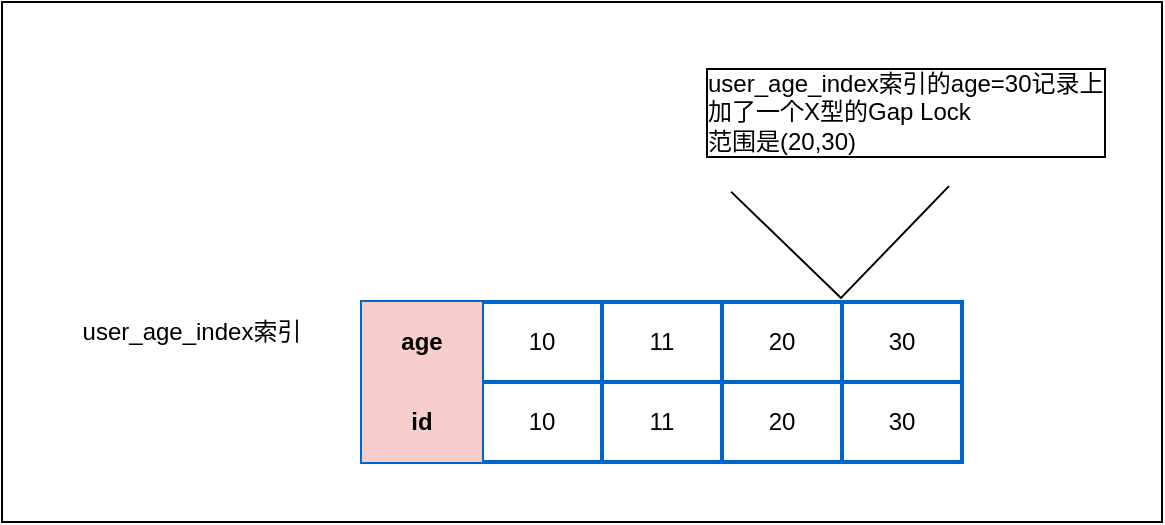 <mxfile version="24.7.12" pages="6">
  <diagram name="非唯一索引等值查询不存在" id="mpJwccp1CNqUKT3bNkxp">
    <mxGraphModel dx="1434" dy="738" grid="1" gridSize="10" guides="1" tooltips="1" connect="1" arrows="1" fold="1" page="1" pageScale="1" pageWidth="827" pageHeight="1169" math="0" shadow="0">
      <root>
        <mxCell id="0" />
        <mxCell id="1" parent="0" />
        <mxCell id="JOOvQeURhRLPCdkwpPHk-1" value="" style="rounded=0;whiteSpace=wrap;html=1;" vertex="1" parent="1">
          <mxGeometry x="80" y="190" width="580" height="260" as="geometry" />
        </mxCell>
        <mxCell id="JOOvQeURhRLPCdkwpPHk-2" value="" style="shape=table;startSize=0;container=1;collapsible=0;childLayout=tableLayout;strokeWidth=2;strokeColor=#0066CC;" vertex="1" parent="1">
          <mxGeometry x="260" y="340" width="300" height="80" as="geometry" />
        </mxCell>
        <mxCell id="JOOvQeURhRLPCdkwpPHk-3" value="" style="shape=tableRow;horizontal=0;startSize=0;swimlaneHead=0;swimlaneBody=0;strokeColor=inherit;top=0;left=0;bottom=0;right=0;collapsible=0;dropTarget=0;fillColor=none;points=[[0,0.5],[1,0.5]];portConstraint=eastwest;" vertex="1" parent="JOOvQeURhRLPCdkwpPHk-2">
          <mxGeometry width="300" height="40" as="geometry" />
        </mxCell>
        <mxCell id="JOOvQeURhRLPCdkwpPHk-4" value="age" style="shape=partialRectangle;html=1;whiteSpace=wrap;connectable=0;strokeColor=#b85450;overflow=hidden;fillColor=#f8cecc;top=0;left=0;bottom=0;right=0;pointerEvents=1;labelBackgroundColor=none;fontStyle=1" vertex="1" parent="JOOvQeURhRLPCdkwpPHk-3">
          <mxGeometry width="60" height="40" as="geometry">
            <mxRectangle width="60" height="40" as="alternateBounds" />
          </mxGeometry>
        </mxCell>
        <mxCell id="JOOvQeURhRLPCdkwpPHk-5" value="10" style="shape=partialRectangle;html=1;whiteSpace=wrap;connectable=0;strokeColor=inherit;overflow=hidden;fillColor=none;top=0;left=0;bottom=0;right=0;pointerEvents=1;" vertex="1" parent="JOOvQeURhRLPCdkwpPHk-3">
          <mxGeometry x="60" width="60" height="40" as="geometry">
            <mxRectangle width="60" height="40" as="alternateBounds" />
          </mxGeometry>
        </mxCell>
        <mxCell id="JOOvQeURhRLPCdkwpPHk-6" value="11" style="shape=partialRectangle;html=1;whiteSpace=wrap;connectable=0;strokeColor=inherit;overflow=hidden;fillColor=none;top=0;left=0;bottom=0;right=0;pointerEvents=1;" vertex="1" parent="JOOvQeURhRLPCdkwpPHk-3">
          <mxGeometry x="120" width="60" height="40" as="geometry">
            <mxRectangle width="60" height="40" as="alternateBounds" />
          </mxGeometry>
        </mxCell>
        <mxCell id="JOOvQeURhRLPCdkwpPHk-7" value="20" style="shape=partialRectangle;html=1;whiteSpace=wrap;connectable=0;strokeColor=inherit;overflow=hidden;fillColor=none;top=0;left=0;bottom=0;right=0;pointerEvents=1;" vertex="1" parent="JOOvQeURhRLPCdkwpPHk-3">
          <mxGeometry x="180" width="60" height="40" as="geometry">
            <mxRectangle width="60" height="40" as="alternateBounds" />
          </mxGeometry>
        </mxCell>
        <mxCell id="JOOvQeURhRLPCdkwpPHk-8" value="30" style="shape=partialRectangle;html=1;whiteSpace=wrap;connectable=0;strokeColor=inherit;overflow=hidden;fillColor=none;top=0;left=0;bottom=0;right=0;pointerEvents=1;" vertex="1" parent="JOOvQeURhRLPCdkwpPHk-3">
          <mxGeometry x="240" width="60" height="40" as="geometry">
            <mxRectangle width="60" height="40" as="alternateBounds" />
          </mxGeometry>
        </mxCell>
        <mxCell id="JOOvQeURhRLPCdkwpPHk-9" value="" style="shape=tableRow;horizontal=0;startSize=0;swimlaneHead=0;swimlaneBody=0;strokeColor=inherit;top=0;left=0;bottom=0;right=0;collapsible=0;dropTarget=0;fillColor=none;points=[[0,0.5],[1,0.5]];portConstraint=eastwest;" vertex="1" parent="JOOvQeURhRLPCdkwpPHk-2">
          <mxGeometry y="40" width="300" height="40" as="geometry" />
        </mxCell>
        <mxCell id="JOOvQeURhRLPCdkwpPHk-10" value="id" style="shape=partialRectangle;html=1;whiteSpace=wrap;connectable=0;strokeColor=#b85450;overflow=hidden;fillColor=#f8cecc;top=0;left=0;bottom=0;right=0;pointerEvents=1;fontStyle=1" vertex="1" parent="JOOvQeURhRLPCdkwpPHk-9">
          <mxGeometry width="60" height="40" as="geometry">
            <mxRectangle width="60" height="40" as="alternateBounds" />
          </mxGeometry>
        </mxCell>
        <mxCell id="JOOvQeURhRLPCdkwpPHk-11" value="10" style="shape=partialRectangle;html=1;whiteSpace=wrap;connectable=0;strokeColor=inherit;overflow=hidden;fillColor=none;top=0;left=0;bottom=0;right=0;pointerEvents=1;" vertex="1" parent="JOOvQeURhRLPCdkwpPHk-9">
          <mxGeometry x="60" width="60" height="40" as="geometry">
            <mxRectangle width="60" height="40" as="alternateBounds" />
          </mxGeometry>
        </mxCell>
        <mxCell id="JOOvQeURhRLPCdkwpPHk-12" value="11" style="shape=partialRectangle;html=1;whiteSpace=wrap;connectable=0;strokeColor=inherit;overflow=hidden;fillColor=none;top=0;left=0;bottom=0;right=0;pointerEvents=1;" vertex="1" parent="JOOvQeURhRLPCdkwpPHk-9">
          <mxGeometry x="120" width="60" height="40" as="geometry">
            <mxRectangle width="60" height="40" as="alternateBounds" />
          </mxGeometry>
        </mxCell>
        <mxCell id="JOOvQeURhRLPCdkwpPHk-13" value="20" style="shape=partialRectangle;html=1;whiteSpace=wrap;connectable=0;strokeColor=inherit;overflow=hidden;fillColor=none;top=0;left=0;bottom=0;right=0;pointerEvents=1;" vertex="1" parent="JOOvQeURhRLPCdkwpPHk-9">
          <mxGeometry x="180" width="60" height="40" as="geometry">
            <mxRectangle width="60" height="40" as="alternateBounds" />
          </mxGeometry>
        </mxCell>
        <mxCell id="JOOvQeURhRLPCdkwpPHk-14" value="30" style="shape=partialRectangle;html=1;whiteSpace=wrap;connectable=0;strokeColor=inherit;overflow=hidden;fillColor=none;top=0;left=0;bottom=0;right=0;pointerEvents=1;" vertex="1" parent="JOOvQeURhRLPCdkwpPHk-9">
          <mxGeometry x="240" width="60" height="40" as="geometry">
            <mxRectangle width="60" height="40" as="alternateBounds" />
          </mxGeometry>
        </mxCell>
        <mxCell id="JOOvQeURhRLPCdkwpPHk-15" value="&lt;p&gt;user_age_index索引&lt;/p&gt;" style="text;html=1;align=center;verticalAlign=middle;whiteSpace=wrap;rounded=0;" vertex="1" parent="1">
          <mxGeometry x="110" y="340" width="130" height="30" as="geometry" />
        </mxCell>
        <mxCell id="JOOvQeURhRLPCdkwpPHk-16" value="" style="shape=partialRectangle;whiteSpace=wrap;html=1;bottom=0;right=0;fillColor=none;rotation=-136;" vertex="1" parent="1">
          <mxGeometry x="461.02" y="245.22" width="75.95" height="77.19" as="geometry" />
        </mxCell>
        <mxCell id="JOOvQeURhRLPCdkwpPHk-17" value="user_age_index索引的age=30记录上&lt;div&gt;加了一个X型的Gap Lock&lt;/div&gt;&lt;div&gt;范围是(20,30)&lt;/div&gt;" style="text;html=1;align=left;verticalAlign=middle;whiteSpace=wrap;rounded=0;labelBorderColor=default;" vertex="1" parent="1">
          <mxGeometry x="430" y="210" width="210" height="70" as="geometry" />
        </mxCell>
      </root>
    </mxGraphModel>
  </diagram>
  <diagram name="非唯一索引等值查询存在" id="6VJIGQK7uTE-SvAYGyur">
    <mxGraphModel dx="1434" dy="738" grid="1" gridSize="10" guides="1" tooltips="1" connect="1" arrows="1" fold="1" page="1" pageScale="1" pageWidth="827" pageHeight="1169" math="0" shadow="0">
      <root>
        <mxCell id="0" />
        <mxCell id="1" parent="0" />
        <mxCell id="T8Ydpb3xwCFDw9tjMBZh-1" value="" style="rounded=0;whiteSpace=wrap;html=1;" vertex="1" parent="1">
          <mxGeometry x="80" y="190" width="680" height="260" as="geometry" />
        </mxCell>
        <mxCell id="T8Ydpb3xwCFDw9tjMBZh-2" value="" style="shape=table;startSize=0;container=1;collapsible=0;childLayout=tableLayout;strokeWidth=2;strokeColor=#0066CC;" vertex="1" parent="1">
          <mxGeometry x="260" y="340" width="300" height="80" as="geometry" />
        </mxCell>
        <mxCell id="T8Ydpb3xwCFDw9tjMBZh-3" value="" style="shape=tableRow;horizontal=0;startSize=0;swimlaneHead=0;swimlaneBody=0;strokeColor=inherit;top=0;left=0;bottom=0;right=0;collapsible=0;dropTarget=0;fillColor=none;points=[[0,0.5],[1,0.5]];portConstraint=eastwest;" vertex="1" parent="T8Ydpb3xwCFDw9tjMBZh-2">
          <mxGeometry width="300" height="40" as="geometry" />
        </mxCell>
        <mxCell id="T8Ydpb3xwCFDw9tjMBZh-4" value="&lt;b&gt;age&lt;/b&gt;" style="shape=partialRectangle;html=1;whiteSpace=wrap;connectable=0;strokeColor=#b85450;overflow=hidden;fillColor=#f8cecc;top=0;left=0;bottom=0;right=0;pointerEvents=1;" vertex="1" parent="T8Ydpb3xwCFDw9tjMBZh-3">
          <mxGeometry width="60" height="40" as="geometry">
            <mxRectangle width="60" height="40" as="alternateBounds" />
          </mxGeometry>
        </mxCell>
        <mxCell id="T8Ydpb3xwCFDw9tjMBZh-5" value="10" style="shape=partialRectangle;html=1;whiteSpace=wrap;connectable=0;strokeColor=inherit;overflow=hidden;fillColor=none;top=0;left=0;bottom=0;right=0;pointerEvents=1;" vertex="1" parent="T8Ydpb3xwCFDw9tjMBZh-3">
          <mxGeometry x="60" width="60" height="40" as="geometry">
            <mxRectangle width="60" height="40" as="alternateBounds" />
          </mxGeometry>
        </mxCell>
        <mxCell id="T8Ydpb3xwCFDw9tjMBZh-6" value="11" style="shape=partialRectangle;html=1;whiteSpace=wrap;connectable=0;strokeColor=inherit;overflow=hidden;fillColor=none;top=0;left=0;bottom=0;right=0;pointerEvents=1;" vertex="1" parent="T8Ydpb3xwCFDw9tjMBZh-3">
          <mxGeometry x="120" width="60" height="40" as="geometry">
            <mxRectangle width="60" height="40" as="alternateBounds" />
          </mxGeometry>
        </mxCell>
        <mxCell id="T8Ydpb3xwCFDw9tjMBZh-7" value="20" style="shape=partialRectangle;html=1;whiteSpace=wrap;connectable=0;strokeColor=inherit;overflow=hidden;fillColor=none;top=0;left=0;bottom=0;right=0;pointerEvents=1;" vertex="1" parent="T8Ydpb3xwCFDw9tjMBZh-3">
          <mxGeometry x="180" width="60" height="40" as="geometry">
            <mxRectangle width="60" height="40" as="alternateBounds" />
          </mxGeometry>
        </mxCell>
        <mxCell id="T8Ydpb3xwCFDw9tjMBZh-8" value="30" style="shape=partialRectangle;html=1;whiteSpace=wrap;connectable=0;strokeColor=inherit;overflow=hidden;fillColor=none;top=0;left=0;bottom=0;right=0;pointerEvents=1;" vertex="1" parent="T8Ydpb3xwCFDw9tjMBZh-3">
          <mxGeometry x="240" width="60" height="40" as="geometry">
            <mxRectangle width="60" height="40" as="alternateBounds" />
          </mxGeometry>
        </mxCell>
        <mxCell id="T8Ydpb3xwCFDw9tjMBZh-9" value="" style="shape=tableRow;horizontal=0;startSize=0;swimlaneHead=0;swimlaneBody=0;strokeColor=inherit;top=0;left=0;bottom=0;right=0;collapsible=0;dropTarget=0;fillColor=none;points=[[0,0.5],[1,0.5]];portConstraint=eastwest;" vertex="1" parent="T8Ydpb3xwCFDw9tjMBZh-2">
          <mxGeometry y="40" width="300" height="40" as="geometry" />
        </mxCell>
        <mxCell id="T8Ydpb3xwCFDw9tjMBZh-10" value="&lt;b&gt;id&lt;/b&gt;" style="shape=partialRectangle;html=1;whiteSpace=wrap;connectable=0;strokeColor=#b85450;overflow=hidden;fillColor=#f8cecc;top=0;left=0;bottom=0;right=0;pointerEvents=1;" vertex="1" parent="T8Ydpb3xwCFDw9tjMBZh-9">
          <mxGeometry width="60" height="40" as="geometry">
            <mxRectangle width="60" height="40" as="alternateBounds" />
          </mxGeometry>
        </mxCell>
        <mxCell id="T8Ydpb3xwCFDw9tjMBZh-11" value="10" style="shape=partialRectangle;html=1;whiteSpace=wrap;connectable=0;strokeColor=inherit;overflow=hidden;fillColor=none;top=0;left=0;bottom=0;right=0;pointerEvents=1;" vertex="1" parent="T8Ydpb3xwCFDw9tjMBZh-9">
          <mxGeometry x="60" width="60" height="40" as="geometry">
            <mxRectangle width="60" height="40" as="alternateBounds" />
          </mxGeometry>
        </mxCell>
        <mxCell id="T8Ydpb3xwCFDw9tjMBZh-12" value="11" style="shape=partialRectangle;html=1;whiteSpace=wrap;connectable=0;strokeColor=inherit;overflow=hidden;fillColor=none;top=0;left=0;bottom=0;right=0;pointerEvents=1;" vertex="1" parent="T8Ydpb3xwCFDw9tjMBZh-9">
          <mxGeometry x="120" width="60" height="40" as="geometry">
            <mxRectangle width="60" height="40" as="alternateBounds" />
          </mxGeometry>
        </mxCell>
        <mxCell id="T8Ydpb3xwCFDw9tjMBZh-13" value="20" style="shape=partialRectangle;html=1;whiteSpace=wrap;connectable=0;strokeColor=inherit;overflow=hidden;fillColor=none;top=0;left=0;bottom=0;right=0;pointerEvents=1;" vertex="1" parent="T8Ydpb3xwCFDw9tjMBZh-9">
          <mxGeometry x="180" width="60" height="40" as="geometry">
            <mxRectangle width="60" height="40" as="alternateBounds" />
          </mxGeometry>
        </mxCell>
        <mxCell id="T8Ydpb3xwCFDw9tjMBZh-14" value="30" style="shape=partialRectangle;html=1;whiteSpace=wrap;connectable=0;strokeColor=inherit;overflow=hidden;fillColor=none;top=0;left=0;bottom=0;right=0;pointerEvents=1;" vertex="1" parent="T8Ydpb3xwCFDw9tjMBZh-9">
          <mxGeometry x="240" width="60" height="40" as="geometry">
            <mxRectangle width="60" height="40" as="alternateBounds" />
          </mxGeometry>
        </mxCell>
        <mxCell id="T8Ydpb3xwCFDw9tjMBZh-15" value="&lt;p&gt;user_age_index索引&lt;/p&gt;" style="text;html=1;align=center;verticalAlign=middle;whiteSpace=wrap;rounded=0;" vertex="1" parent="1">
          <mxGeometry x="110" y="340" width="130" height="30" as="geometry" />
        </mxCell>
        <mxCell id="T8Ydpb3xwCFDw9tjMBZh-16" value="" style="shape=partialRectangle;whiteSpace=wrap;html=1;bottom=0;right=0;fillColor=none;rotation=-136;" vertex="1" parent="1">
          <mxGeometry x="508.54" y="257.8" width="23.22" height="82.41" as="geometry" />
        </mxCell>
        <mxCell id="T8Ydpb3xwCFDw9tjMBZh-17" value="user_age_index索引的age=20记录上&lt;div&gt;加了一个X型的Next-Key Lock&lt;/div&gt;&lt;div&gt;范围是(11,20]&lt;/div&gt;" style="text;html=1;align=left;verticalAlign=middle;whiteSpace=wrap;rounded=0;labelBorderColor=default;" vertex="1" parent="1">
          <mxGeometry x="299" y="210" width="230" height="70" as="geometry" />
        </mxCell>
        <mxCell id="VhjD9mKftACgAKF0Oj4j-1" value="" style="rounded=0;whiteSpace=wrap;html=1;" vertex="1" parent="1">
          <mxGeometry x="80" y="510" width="680" height="260" as="geometry" />
        </mxCell>
        <mxCell id="VhjD9mKftACgAKF0Oj4j-2" value="" style="shape=table;startSize=0;container=1;collapsible=0;childLayout=tableLayout;strokeWidth=2;strokeColor=#0066CC;" vertex="1" parent="1">
          <mxGeometry x="260" y="660" width="300" height="80" as="geometry" />
        </mxCell>
        <mxCell id="VhjD9mKftACgAKF0Oj4j-3" value="" style="shape=tableRow;horizontal=0;startSize=0;swimlaneHead=0;swimlaneBody=0;strokeColor=inherit;top=0;left=0;bottom=0;right=0;collapsible=0;dropTarget=0;fillColor=none;points=[[0,0.5],[1,0.5]];portConstraint=eastwest;" vertex="1" parent="VhjD9mKftACgAKF0Oj4j-2">
          <mxGeometry width="300" height="40" as="geometry" />
        </mxCell>
        <mxCell id="VhjD9mKftACgAKF0Oj4j-4" value="&lt;b&gt;id&lt;/b&gt;" style="shape=partialRectangle;html=1;whiteSpace=wrap;connectable=0;strokeColor=#b85450;overflow=hidden;fillColor=#f8cecc;top=0;left=0;bottom=0;right=0;pointerEvents=1;" vertex="1" parent="VhjD9mKftACgAKF0Oj4j-3">
          <mxGeometry width="60" height="40" as="geometry">
            <mxRectangle width="60" height="40" as="alternateBounds" />
          </mxGeometry>
        </mxCell>
        <mxCell id="VhjD9mKftACgAKF0Oj4j-5" value="10" style="shape=partialRectangle;html=1;whiteSpace=wrap;connectable=0;strokeColor=inherit;overflow=hidden;fillColor=none;top=0;left=0;bottom=0;right=0;pointerEvents=1;" vertex="1" parent="VhjD9mKftACgAKF0Oj4j-3">
          <mxGeometry x="60" width="60" height="40" as="geometry">
            <mxRectangle width="60" height="40" as="alternateBounds" />
          </mxGeometry>
        </mxCell>
        <mxCell id="VhjD9mKftACgAKF0Oj4j-6" value="11" style="shape=partialRectangle;html=1;whiteSpace=wrap;connectable=0;strokeColor=inherit;overflow=hidden;fillColor=none;top=0;left=0;bottom=0;right=0;pointerEvents=1;" vertex="1" parent="VhjD9mKftACgAKF0Oj4j-3">
          <mxGeometry x="120" width="60" height="40" as="geometry">
            <mxRectangle width="60" height="40" as="alternateBounds" />
          </mxGeometry>
        </mxCell>
        <mxCell id="VhjD9mKftACgAKF0Oj4j-7" value="20" style="shape=partialRectangle;html=1;whiteSpace=wrap;connectable=0;strokeColor=inherit;overflow=hidden;fillColor=none;top=0;left=0;bottom=0;right=0;pointerEvents=1;" vertex="1" parent="VhjD9mKftACgAKF0Oj4j-3">
          <mxGeometry x="180" width="60" height="40" as="geometry">
            <mxRectangle width="60" height="40" as="alternateBounds" />
          </mxGeometry>
        </mxCell>
        <mxCell id="VhjD9mKftACgAKF0Oj4j-8" value="30" style="shape=partialRectangle;html=1;whiteSpace=wrap;connectable=0;strokeColor=inherit;overflow=hidden;fillColor=none;top=0;left=0;bottom=0;right=0;pointerEvents=1;" vertex="1" parent="VhjD9mKftACgAKF0Oj4j-3">
          <mxGeometry x="240" width="60" height="40" as="geometry">
            <mxRectangle width="60" height="40" as="alternateBounds" />
          </mxGeometry>
        </mxCell>
        <mxCell id="VhjD9mKftACgAKF0Oj4j-9" value="" style="shape=tableRow;horizontal=0;startSize=0;swimlaneHead=0;swimlaneBody=0;strokeColor=inherit;top=0;left=0;bottom=0;right=0;collapsible=0;dropTarget=0;fillColor=none;points=[[0,0.5],[1,0.5]];portConstraint=eastwest;" vertex="1" parent="VhjD9mKftACgAKF0Oj4j-2">
          <mxGeometry y="40" width="300" height="40" as="geometry" />
        </mxCell>
        <mxCell id="VhjD9mKftACgAKF0Oj4j-10" value="&lt;b&gt;age&lt;/b&gt;" style="shape=partialRectangle;html=1;whiteSpace=wrap;connectable=0;strokeColor=#b85450;overflow=hidden;fillColor=#f8cecc;top=0;left=0;bottom=0;right=0;pointerEvents=1;" vertex="1" parent="VhjD9mKftACgAKF0Oj4j-9">
          <mxGeometry width="60" height="40" as="geometry">
            <mxRectangle width="60" height="40" as="alternateBounds" />
          </mxGeometry>
        </mxCell>
        <mxCell id="VhjD9mKftACgAKF0Oj4j-11" value="10" style="shape=partialRectangle;html=1;whiteSpace=wrap;connectable=0;strokeColor=inherit;overflow=hidden;fillColor=none;top=0;left=0;bottom=0;right=0;pointerEvents=1;" vertex="1" parent="VhjD9mKftACgAKF0Oj4j-9">
          <mxGeometry x="60" width="60" height="40" as="geometry">
            <mxRectangle width="60" height="40" as="alternateBounds" />
          </mxGeometry>
        </mxCell>
        <mxCell id="VhjD9mKftACgAKF0Oj4j-12" value="11" style="shape=partialRectangle;html=1;whiteSpace=wrap;connectable=0;strokeColor=inherit;overflow=hidden;fillColor=none;top=0;left=0;bottom=0;right=0;pointerEvents=1;" vertex="1" parent="VhjD9mKftACgAKF0Oj4j-9">
          <mxGeometry x="120" width="60" height="40" as="geometry">
            <mxRectangle width="60" height="40" as="alternateBounds" />
          </mxGeometry>
        </mxCell>
        <mxCell id="VhjD9mKftACgAKF0Oj4j-13" value="20" style="shape=partialRectangle;html=1;whiteSpace=wrap;connectable=0;strokeColor=inherit;overflow=hidden;fillColor=none;top=0;left=0;bottom=0;right=0;pointerEvents=1;" vertex="1" parent="VhjD9mKftACgAKF0Oj4j-9">
          <mxGeometry x="180" width="60" height="40" as="geometry">
            <mxRectangle width="60" height="40" as="alternateBounds" />
          </mxGeometry>
        </mxCell>
        <mxCell id="VhjD9mKftACgAKF0Oj4j-14" value="30" style="shape=partialRectangle;html=1;whiteSpace=wrap;connectable=0;strokeColor=inherit;overflow=hidden;fillColor=none;top=0;left=0;bottom=0;right=0;pointerEvents=1;" vertex="1" parent="VhjD9mKftACgAKF0Oj4j-9">
          <mxGeometry x="240" width="60" height="40" as="geometry">
            <mxRectangle width="60" height="40" as="alternateBounds" />
          </mxGeometry>
        </mxCell>
        <mxCell id="VhjD9mKftACgAKF0Oj4j-15" value="&lt;p&gt;RRIMARY索引&lt;/p&gt;" style="text;html=1;align=center;verticalAlign=middle;whiteSpace=wrap;rounded=0;" vertex="1" parent="1">
          <mxGeometry x="110" y="660" width="130" height="30" as="geometry" />
        </mxCell>
        <mxCell id="VhjD9mKftACgAKF0Oj4j-17" value="PRIMARY索引的id=20记录上&lt;div&gt;加了一个X型的Record Lock&lt;/div&gt;" style="text;html=1;align=left;verticalAlign=middle;whiteSpace=wrap;rounded=0;" vertex="1" parent="1">
          <mxGeometry x="375" y="540" width="200" height="60" as="geometry" />
        </mxCell>
        <mxCell id="VhjD9mKftACgAKF0Oj4j-18" value="" style="shape=singleArrow;direction=south;whiteSpace=wrap;html=1;arrowWidth=0.2;arrowSize=0.411;" vertex="1" parent="1">
          <mxGeometry x="470" y="590" width="10" height="70" as="geometry" />
        </mxCell>
        <mxCell id="VhjD9mKftACgAKF0Oj4j-20" value="" style="shape=partialRectangle;whiteSpace=wrap;html=1;bottom=0;right=0;fillColor=none;rotation=-136;" vertex="1" parent="1">
          <mxGeometry x="430.66" y="259.39" width="39.95" height="72.41" as="geometry" />
        </mxCell>
        <mxCell id="VhjD9mKftACgAKF0Oj4j-21" value="user_age_index索引的age=30记录上&lt;div&gt;加了一个X型的Gap Lock&lt;/div&gt;&lt;div&gt;范围是(20,30)&lt;/div&gt;" style="text;html=1;align=left;verticalAlign=middle;whiteSpace=wrap;rounded=0;labelBorderColor=default;" vertex="1" parent="1">
          <mxGeometry x="550" y="210" width="210" height="70" as="geometry" />
        </mxCell>
      </root>
    </mxGraphModel>
  </diagram>
  <diagram id="GIiztlbgARMmNNBksOBU" name="非唯一索引范围查询">
    <mxGraphModel dx="1434" dy="738" grid="1" gridSize="10" guides="1" tooltips="1" connect="1" arrows="1" fold="1" page="1" pageScale="1" pageWidth="827" pageHeight="1169" math="0" shadow="0">
      <root>
        <mxCell id="0" />
        <mxCell id="1" parent="0" />
        <mxCell id="tRVS2EBl0Rrk8ZwDVQxz-1" value="" style="rounded=0;whiteSpace=wrap;html=1;" vertex="1" parent="1">
          <mxGeometry x="80" y="190" width="890" height="270" as="geometry" />
        </mxCell>
        <mxCell id="tRVS2EBl0Rrk8ZwDVQxz-2" value="" style="shape=table;startSize=0;container=1;collapsible=0;childLayout=tableLayout;strokeWidth=2;strokeColor=#0066CC;" vertex="1" parent="1">
          <mxGeometry x="260" y="340" width="300" height="80" as="geometry" />
        </mxCell>
        <mxCell id="tRVS2EBl0Rrk8ZwDVQxz-3" value="" style="shape=tableRow;horizontal=0;startSize=0;swimlaneHead=0;swimlaneBody=0;strokeColor=inherit;top=0;left=0;bottom=0;right=0;collapsible=0;dropTarget=0;fillColor=none;points=[[0,0.5],[1,0.5]];portConstraint=eastwest;" vertex="1" parent="tRVS2EBl0Rrk8ZwDVQxz-2">
          <mxGeometry width="300" height="40" as="geometry" />
        </mxCell>
        <mxCell id="tRVS2EBl0Rrk8ZwDVQxz-4" value="&lt;b&gt;age&lt;/b&gt;" style="shape=partialRectangle;html=1;whiteSpace=wrap;connectable=0;strokeColor=#b85450;overflow=hidden;fillColor=#f8cecc;top=0;left=0;bottom=0;right=0;pointerEvents=1;" vertex="1" parent="tRVS2EBl0Rrk8ZwDVQxz-3">
          <mxGeometry width="60" height="40" as="geometry">
            <mxRectangle width="60" height="40" as="alternateBounds" />
          </mxGeometry>
        </mxCell>
        <mxCell id="tRVS2EBl0Rrk8ZwDVQxz-5" value="10" style="shape=partialRectangle;html=1;whiteSpace=wrap;connectable=0;strokeColor=inherit;overflow=hidden;fillColor=none;top=0;left=0;bottom=0;right=0;pointerEvents=1;" vertex="1" parent="tRVS2EBl0Rrk8ZwDVQxz-3">
          <mxGeometry x="60" width="60" height="40" as="geometry">
            <mxRectangle width="60" height="40" as="alternateBounds" />
          </mxGeometry>
        </mxCell>
        <mxCell id="tRVS2EBl0Rrk8ZwDVQxz-6" value="11" style="shape=partialRectangle;html=1;whiteSpace=wrap;connectable=0;strokeColor=inherit;overflow=hidden;fillColor=none;top=0;left=0;bottom=0;right=0;pointerEvents=1;" vertex="1" parent="tRVS2EBl0Rrk8ZwDVQxz-3">
          <mxGeometry x="120" width="60" height="40" as="geometry">
            <mxRectangle width="60" height="40" as="alternateBounds" />
          </mxGeometry>
        </mxCell>
        <mxCell id="tRVS2EBl0Rrk8ZwDVQxz-7" value="20" style="shape=partialRectangle;html=1;whiteSpace=wrap;connectable=0;strokeColor=inherit;overflow=hidden;fillColor=none;top=0;left=0;bottom=0;right=0;pointerEvents=1;" vertex="1" parent="tRVS2EBl0Rrk8ZwDVQxz-3">
          <mxGeometry x="180" width="60" height="40" as="geometry">
            <mxRectangle width="60" height="40" as="alternateBounds" />
          </mxGeometry>
        </mxCell>
        <mxCell id="tRVS2EBl0Rrk8ZwDVQxz-8" value="30" style="shape=partialRectangle;html=1;whiteSpace=wrap;connectable=0;strokeColor=inherit;overflow=hidden;fillColor=none;top=0;left=0;bottom=0;right=0;pointerEvents=1;" vertex="1" parent="tRVS2EBl0Rrk8ZwDVQxz-3">
          <mxGeometry x="240" width="60" height="40" as="geometry">
            <mxRectangle width="60" height="40" as="alternateBounds" />
          </mxGeometry>
        </mxCell>
        <mxCell id="tRVS2EBl0Rrk8ZwDVQxz-9" value="" style="shape=tableRow;horizontal=0;startSize=0;swimlaneHead=0;swimlaneBody=0;strokeColor=inherit;top=0;left=0;bottom=0;right=0;collapsible=0;dropTarget=0;fillColor=none;points=[[0,0.5],[1,0.5]];portConstraint=eastwest;" vertex="1" parent="tRVS2EBl0Rrk8ZwDVQxz-2">
          <mxGeometry y="40" width="300" height="40" as="geometry" />
        </mxCell>
        <mxCell id="tRVS2EBl0Rrk8ZwDVQxz-10" value="&lt;b&gt;id&lt;/b&gt;" style="shape=partialRectangle;html=1;whiteSpace=wrap;connectable=0;strokeColor=#b85450;overflow=hidden;fillColor=#f8cecc;top=0;left=0;bottom=0;right=0;pointerEvents=1;" vertex="1" parent="tRVS2EBl0Rrk8ZwDVQxz-9">
          <mxGeometry width="60" height="40" as="geometry">
            <mxRectangle width="60" height="40" as="alternateBounds" />
          </mxGeometry>
        </mxCell>
        <mxCell id="tRVS2EBl0Rrk8ZwDVQxz-11" value="10" style="shape=partialRectangle;html=1;whiteSpace=wrap;connectable=0;strokeColor=inherit;overflow=hidden;fillColor=none;top=0;left=0;bottom=0;right=0;pointerEvents=1;" vertex="1" parent="tRVS2EBl0Rrk8ZwDVQxz-9">
          <mxGeometry x="60" width="60" height="40" as="geometry">
            <mxRectangle width="60" height="40" as="alternateBounds" />
          </mxGeometry>
        </mxCell>
        <mxCell id="tRVS2EBl0Rrk8ZwDVQxz-12" value="11" style="shape=partialRectangle;html=1;whiteSpace=wrap;connectable=0;strokeColor=inherit;overflow=hidden;fillColor=none;top=0;left=0;bottom=0;right=0;pointerEvents=1;" vertex="1" parent="tRVS2EBl0Rrk8ZwDVQxz-9">
          <mxGeometry x="120" width="60" height="40" as="geometry">
            <mxRectangle width="60" height="40" as="alternateBounds" />
          </mxGeometry>
        </mxCell>
        <mxCell id="tRVS2EBl0Rrk8ZwDVQxz-13" value="20" style="shape=partialRectangle;html=1;whiteSpace=wrap;connectable=0;strokeColor=inherit;overflow=hidden;fillColor=none;top=0;left=0;bottom=0;right=0;pointerEvents=1;" vertex="1" parent="tRVS2EBl0Rrk8ZwDVQxz-9">
          <mxGeometry x="180" width="60" height="40" as="geometry">
            <mxRectangle width="60" height="40" as="alternateBounds" />
          </mxGeometry>
        </mxCell>
        <mxCell id="tRVS2EBl0Rrk8ZwDVQxz-14" value="30" style="shape=partialRectangle;html=1;whiteSpace=wrap;connectable=0;strokeColor=inherit;overflow=hidden;fillColor=none;top=0;left=0;bottom=0;right=0;pointerEvents=1;" vertex="1" parent="tRVS2EBl0Rrk8ZwDVQxz-9">
          <mxGeometry x="240" width="60" height="40" as="geometry">
            <mxRectangle width="60" height="40" as="alternateBounds" />
          </mxGeometry>
        </mxCell>
        <mxCell id="tRVS2EBl0Rrk8ZwDVQxz-15" value="&lt;p&gt;user_age_index索引&lt;/p&gt;" style="text;html=1;align=center;verticalAlign=middle;whiteSpace=wrap;rounded=0;" vertex="1" parent="1">
          <mxGeometry x="110" y="340" width="130" height="30" as="geometry" />
        </mxCell>
        <mxCell id="tRVS2EBl0Rrk8ZwDVQxz-16" value="" style="shape=partialRectangle;whiteSpace=wrap;html=1;bottom=0;right=0;fillColor=none;rotation=-136;" vertex="1" parent="1">
          <mxGeometry x="522.57" y="223.09" width="21.76" height="122.2" as="geometry" />
        </mxCell>
        <mxCell id="tRVS2EBl0Rrk8ZwDVQxz-17" value="user_age_index索引的age=20记录上&lt;div&gt;加了一个X型的Next-Key Lock&lt;/div&gt;&lt;div&gt;范围是(11,20]&lt;/div&gt;" style="text;html=1;align=left;verticalAlign=middle;whiteSpace=wrap;rounded=0;labelBorderColor=default;" vertex="1" parent="1">
          <mxGeometry x="260" y="240" width="230" height="70" as="geometry" />
        </mxCell>
        <mxCell id="tRVS2EBl0Rrk8ZwDVQxz-18" value="" style="rounded=0;whiteSpace=wrap;html=1;" vertex="1" parent="1">
          <mxGeometry x="80" y="510" width="680" height="260" as="geometry" />
        </mxCell>
        <mxCell id="tRVS2EBl0Rrk8ZwDVQxz-19" value="" style="shape=table;startSize=0;container=1;collapsible=0;childLayout=tableLayout;strokeWidth=2;strokeColor=#0066CC;" vertex="1" parent="1">
          <mxGeometry x="260" y="660" width="300" height="80" as="geometry" />
        </mxCell>
        <mxCell id="tRVS2EBl0Rrk8ZwDVQxz-20" value="" style="shape=tableRow;horizontal=0;startSize=0;swimlaneHead=0;swimlaneBody=0;strokeColor=inherit;top=0;left=0;bottom=0;right=0;collapsible=0;dropTarget=0;fillColor=none;points=[[0,0.5],[1,0.5]];portConstraint=eastwest;" vertex="1" parent="tRVS2EBl0Rrk8ZwDVQxz-19">
          <mxGeometry width="300" height="40" as="geometry" />
        </mxCell>
        <mxCell id="tRVS2EBl0Rrk8ZwDVQxz-21" value="&lt;b&gt;id&lt;/b&gt;" style="shape=partialRectangle;html=1;whiteSpace=wrap;connectable=0;strokeColor=#b85450;overflow=hidden;fillColor=#f8cecc;top=0;left=0;bottom=0;right=0;pointerEvents=1;" vertex="1" parent="tRVS2EBl0Rrk8ZwDVQxz-20">
          <mxGeometry width="60" height="40" as="geometry">
            <mxRectangle width="60" height="40" as="alternateBounds" />
          </mxGeometry>
        </mxCell>
        <mxCell id="tRVS2EBl0Rrk8ZwDVQxz-22" value="10" style="shape=partialRectangle;html=1;whiteSpace=wrap;connectable=0;strokeColor=inherit;overflow=hidden;fillColor=none;top=0;left=0;bottom=0;right=0;pointerEvents=1;" vertex="1" parent="tRVS2EBl0Rrk8ZwDVQxz-20">
          <mxGeometry x="60" width="60" height="40" as="geometry">
            <mxRectangle width="60" height="40" as="alternateBounds" />
          </mxGeometry>
        </mxCell>
        <mxCell id="tRVS2EBl0Rrk8ZwDVQxz-23" value="11" style="shape=partialRectangle;html=1;whiteSpace=wrap;connectable=0;strokeColor=inherit;overflow=hidden;fillColor=none;top=0;left=0;bottom=0;right=0;pointerEvents=1;" vertex="1" parent="tRVS2EBl0Rrk8ZwDVQxz-20">
          <mxGeometry x="120" width="60" height="40" as="geometry">
            <mxRectangle width="60" height="40" as="alternateBounds" />
          </mxGeometry>
        </mxCell>
        <mxCell id="tRVS2EBl0Rrk8ZwDVQxz-24" value="20" style="shape=partialRectangle;html=1;whiteSpace=wrap;connectable=0;strokeColor=inherit;overflow=hidden;fillColor=none;top=0;left=0;bottom=0;right=0;pointerEvents=1;" vertex="1" parent="tRVS2EBl0Rrk8ZwDVQxz-20">
          <mxGeometry x="180" width="60" height="40" as="geometry">
            <mxRectangle width="60" height="40" as="alternateBounds" />
          </mxGeometry>
        </mxCell>
        <mxCell id="tRVS2EBl0Rrk8ZwDVQxz-25" value="30" style="shape=partialRectangle;html=1;whiteSpace=wrap;connectable=0;strokeColor=inherit;overflow=hidden;fillColor=none;top=0;left=0;bottom=0;right=0;pointerEvents=1;" vertex="1" parent="tRVS2EBl0Rrk8ZwDVQxz-20">
          <mxGeometry x="240" width="60" height="40" as="geometry">
            <mxRectangle width="60" height="40" as="alternateBounds" />
          </mxGeometry>
        </mxCell>
        <mxCell id="tRVS2EBl0Rrk8ZwDVQxz-26" value="" style="shape=tableRow;horizontal=0;startSize=0;swimlaneHead=0;swimlaneBody=0;strokeColor=inherit;top=0;left=0;bottom=0;right=0;collapsible=0;dropTarget=0;fillColor=none;points=[[0,0.5],[1,0.5]];portConstraint=eastwest;" vertex="1" parent="tRVS2EBl0Rrk8ZwDVQxz-19">
          <mxGeometry y="40" width="300" height="40" as="geometry" />
        </mxCell>
        <mxCell id="tRVS2EBl0Rrk8ZwDVQxz-27" value="&lt;b&gt;age&lt;/b&gt;" style="shape=partialRectangle;html=1;whiteSpace=wrap;connectable=0;strokeColor=#b85450;overflow=hidden;fillColor=#f8cecc;top=0;left=0;bottom=0;right=0;pointerEvents=1;" vertex="1" parent="tRVS2EBl0Rrk8ZwDVQxz-26">
          <mxGeometry width="60" height="40" as="geometry">
            <mxRectangle width="60" height="40" as="alternateBounds" />
          </mxGeometry>
        </mxCell>
        <mxCell id="tRVS2EBl0Rrk8ZwDVQxz-28" value="10" style="shape=partialRectangle;html=1;whiteSpace=wrap;connectable=0;strokeColor=inherit;overflow=hidden;fillColor=none;top=0;left=0;bottom=0;right=0;pointerEvents=1;" vertex="1" parent="tRVS2EBl0Rrk8ZwDVQxz-26">
          <mxGeometry x="60" width="60" height="40" as="geometry">
            <mxRectangle width="60" height="40" as="alternateBounds" />
          </mxGeometry>
        </mxCell>
        <mxCell id="tRVS2EBl0Rrk8ZwDVQxz-29" value="11" style="shape=partialRectangle;html=1;whiteSpace=wrap;connectable=0;strokeColor=inherit;overflow=hidden;fillColor=none;top=0;left=0;bottom=0;right=0;pointerEvents=1;" vertex="1" parent="tRVS2EBl0Rrk8ZwDVQxz-26">
          <mxGeometry x="120" width="60" height="40" as="geometry">
            <mxRectangle width="60" height="40" as="alternateBounds" />
          </mxGeometry>
        </mxCell>
        <mxCell id="tRVS2EBl0Rrk8ZwDVQxz-30" value="20" style="shape=partialRectangle;html=1;whiteSpace=wrap;connectable=0;strokeColor=inherit;overflow=hidden;fillColor=none;top=0;left=0;bottom=0;right=0;pointerEvents=1;" vertex="1" parent="tRVS2EBl0Rrk8ZwDVQxz-26">
          <mxGeometry x="180" width="60" height="40" as="geometry">
            <mxRectangle width="60" height="40" as="alternateBounds" />
          </mxGeometry>
        </mxCell>
        <mxCell id="tRVS2EBl0Rrk8ZwDVQxz-31" value="30" style="shape=partialRectangle;html=1;whiteSpace=wrap;connectable=0;strokeColor=inherit;overflow=hidden;fillColor=none;top=0;left=0;bottom=0;right=0;pointerEvents=1;" vertex="1" parent="tRVS2EBl0Rrk8ZwDVQxz-26">
          <mxGeometry x="240" width="60" height="40" as="geometry">
            <mxRectangle width="60" height="40" as="alternateBounds" />
          </mxGeometry>
        </mxCell>
        <mxCell id="tRVS2EBl0Rrk8ZwDVQxz-32" value="&lt;p&gt;RRIMARY索引&lt;/p&gt;" style="text;html=1;align=center;verticalAlign=middle;whiteSpace=wrap;rounded=0;" vertex="1" parent="1">
          <mxGeometry x="110" y="660" width="130" height="30" as="geometry" />
        </mxCell>
        <mxCell id="tRVS2EBl0Rrk8ZwDVQxz-33" value="PRIMARY索引的id=20记录上&lt;div&gt;加了一个X型的Record Lock&lt;/div&gt;" style="text;html=1;align=left;verticalAlign=middle;whiteSpace=wrap;rounded=0;labelBackgroundColor=none;labelBorderColor=default;" vertex="1" parent="1">
          <mxGeometry x="326.29" y="540" width="167.43" height="60" as="geometry" />
        </mxCell>
        <mxCell id="tRVS2EBl0Rrk8ZwDVQxz-34" value="" style="shape=singleArrow;direction=south;whiteSpace=wrap;html=1;arrowWidth=0.2;arrowSize=0.411;" vertex="1" parent="1">
          <mxGeometry x="470" y="590" width="10" height="70" as="geometry" />
        </mxCell>
        <mxCell id="tRVS2EBl0Rrk8ZwDVQxz-35" value="" style="shape=partialRectangle;whiteSpace=wrap;html=1;bottom=0;right=0;fillColor=none;rotation=-136;" vertex="1" parent="1">
          <mxGeometry x="430.66" y="259.39" width="39.95" height="72.41" as="geometry" />
        </mxCell>
        <mxCell id="tRVS2EBl0Rrk8ZwDVQxz-36" value="user_age_index索引的age=30记录上&lt;div&gt;加了一个X型的Next-Key Lock&lt;/div&gt;&lt;div&gt;范围是(20,30]&lt;/div&gt;" style="text;html=1;align=left;verticalAlign=middle;whiteSpace=wrap;rounded=0;labelBorderColor=default;" vertex="1" parent="1">
          <mxGeometry x="520" y="187.8" width="210" height="70" as="geometry" />
        </mxCell>
        <mxCell id="tRVS2EBl0Rrk8ZwDVQxz-37" value="" style="shape=partialRectangle;whiteSpace=wrap;html=1;bottom=0;right=0;fillColor=none;rotation=-136;" vertex="1" parent="1">
          <mxGeometry x="570" y="259.39" width="23.22" height="82.41" as="geometry" />
        </mxCell>
        <mxCell id="tRVS2EBl0Rrk8ZwDVQxz-38" value="user_age_index索引的age=supremum pseudo-record记录上&lt;div&gt;加了一个X型的Next-Key Lock&lt;/div&gt;&lt;div&gt;范围是(30,+∞]&lt;/div&gt;" style="text;html=1;align=left;verticalAlign=middle;whiteSpace=wrap;rounded=0;labelBorderColor=default;" vertex="1" parent="1">
          <mxGeometry x="620" y="249.19" width="340" height="70" as="geometry" />
        </mxCell>
        <mxCell id="tRVS2EBl0Rrk8ZwDVQxz-39" value="PRIMARY索引的id=30记录上&lt;div&gt;加了一个X型的Record Lock&lt;/div&gt;" style="text;html=1;align=left;verticalAlign=middle;whiteSpace=wrap;rounded=0;labelBorderColor=default;" vertex="1" parent="1">
          <mxGeometry x="510" y="540" width="200" height="60" as="geometry" />
        </mxCell>
        <mxCell id="tRVS2EBl0Rrk8ZwDVQxz-41" value="" style="shape=singleArrow;direction=south;whiteSpace=wrap;html=1;arrowWidth=0.2;arrowSize=0.411;" vertex="1" parent="1">
          <mxGeometry x="526" y="589" width="10" height="70" as="geometry" />
        </mxCell>
      </root>
    </mxGraphModel>
  </diagram>
  <diagram id="MzFDYIQJ44NeMs1vSSbz" name="唯一索引等值查询存在">
    <mxGraphModel dx="1434" dy="738" grid="1" gridSize="10" guides="1" tooltips="1" connect="1" arrows="1" fold="1" page="1" pageScale="1" pageWidth="827" pageHeight="1169" math="0" shadow="0">
      <root>
        <mxCell id="0" />
        <mxCell id="1" parent="0" />
        <mxCell id="C6a3HdxDgwYWMrAzY9aB-1" value="" style="rounded=0;whiteSpace=wrap;html=1;" vertex="1" parent="1">
          <mxGeometry x="50" y="120" width="680" height="260" as="geometry" />
        </mxCell>
        <mxCell id="C6a3HdxDgwYWMrAzY9aB-2" value="" style="shape=table;startSize=0;container=1;collapsible=0;childLayout=tableLayout;strokeWidth=2;strokeColor=#0066CC;" vertex="1" parent="1">
          <mxGeometry x="230" y="270" width="300" height="80" as="geometry" />
        </mxCell>
        <mxCell id="C6a3HdxDgwYWMrAzY9aB-3" value="" style="shape=tableRow;horizontal=0;startSize=0;swimlaneHead=0;swimlaneBody=0;strokeColor=inherit;top=0;left=0;bottom=0;right=0;collapsible=0;dropTarget=0;fillColor=none;points=[[0,0.5],[1,0.5]];portConstraint=eastwest;" vertex="1" parent="C6a3HdxDgwYWMrAzY9aB-2">
          <mxGeometry width="300" height="40" as="geometry" />
        </mxCell>
        <mxCell id="C6a3HdxDgwYWMrAzY9aB-4" value="&lt;b&gt;id&lt;/b&gt;" style="shape=partialRectangle;html=1;whiteSpace=wrap;connectable=0;strokeColor=#b85450;overflow=hidden;fillColor=#f8cecc;top=0;left=0;bottom=0;right=0;pointerEvents=1;" vertex="1" parent="C6a3HdxDgwYWMrAzY9aB-3">
          <mxGeometry width="60" height="40" as="geometry">
            <mxRectangle width="60" height="40" as="alternateBounds" />
          </mxGeometry>
        </mxCell>
        <mxCell id="C6a3HdxDgwYWMrAzY9aB-5" value="10" style="shape=partialRectangle;html=1;whiteSpace=wrap;connectable=0;strokeColor=inherit;overflow=hidden;fillColor=none;top=0;left=0;bottom=0;right=0;pointerEvents=1;" vertex="1" parent="C6a3HdxDgwYWMrAzY9aB-3">
          <mxGeometry x="60" width="60" height="40" as="geometry">
            <mxRectangle width="60" height="40" as="alternateBounds" />
          </mxGeometry>
        </mxCell>
        <mxCell id="C6a3HdxDgwYWMrAzY9aB-6" value="11" style="shape=partialRectangle;html=1;whiteSpace=wrap;connectable=0;strokeColor=inherit;overflow=hidden;fillColor=none;top=0;left=0;bottom=0;right=0;pointerEvents=1;" vertex="1" parent="C6a3HdxDgwYWMrAzY9aB-3">
          <mxGeometry x="120" width="60" height="40" as="geometry">
            <mxRectangle width="60" height="40" as="alternateBounds" />
          </mxGeometry>
        </mxCell>
        <mxCell id="C6a3HdxDgwYWMrAzY9aB-7" value="20" style="shape=partialRectangle;html=1;whiteSpace=wrap;connectable=0;strokeColor=inherit;overflow=hidden;fillColor=none;top=0;left=0;bottom=0;right=0;pointerEvents=1;" vertex="1" parent="C6a3HdxDgwYWMrAzY9aB-3">
          <mxGeometry x="180" width="60" height="40" as="geometry">
            <mxRectangle width="60" height="40" as="alternateBounds" />
          </mxGeometry>
        </mxCell>
        <mxCell id="C6a3HdxDgwYWMrAzY9aB-8" value="30" style="shape=partialRectangle;html=1;whiteSpace=wrap;connectable=0;strokeColor=inherit;overflow=hidden;fillColor=none;top=0;left=0;bottom=0;right=0;pointerEvents=1;" vertex="1" parent="C6a3HdxDgwYWMrAzY9aB-3">
          <mxGeometry x="240" width="60" height="40" as="geometry">
            <mxRectangle width="60" height="40" as="alternateBounds" />
          </mxGeometry>
        </mxCell>
        <mxCell id="C6a3HdxDgwYWMrAzY9aB-9" value="" style="shape=tableRow;horizontal=0;startSize=0;swimlaneHead=0;swimlaneBody=0;strokeColor=inherit;top=0;left=0;bottom=0;right=0;collapsible=0;dropTarget=0;fillColor=none;points=[[0,0.5],[1,0.5]];portConstraint=eastwest;" vertex="1" parent="C6a3HdxDgwYWMrAzY9aB-2">
          <mxGeometry y="40" width="300" height="40" as="geometry" />
        </mxCell>
        <mxCell id="C6a3HdxDgwYWMrAzY9aB-10" value="&lt;b&gt;age&lt;/b&gt;" style="shape=partialRectangle;html=1;whiteSpace=wrap;connectable=0;strokeColor=#b85450;overflow=hidden;fillColor=#f8cecc;top=0;left=0;bottom=0;right=0;pointerEvents=1;" vertex="1" parent="C6a3HdxDgwYWMrAzY9aB-9">
          <mxGeometry width="60" height="40" as="geometry">
            <mxRectangle width="60" height="40" as="alternateBounds" />
          </mxGeometry>
        </mxCell>
        <mxCell id="C6a3HdxDgwYWMrAzY9aB-11" value="10" style="shape=partialRectangle;html=1;whiteSpace=wrap;connectable=0;strokeColor=inherit;overflow=hidden;fillColor=none;top=0;left=0;bottom=0;right=0;pointerEvents=1;" vertex="1" parent="C6a3HdxDgwYWMrAzY9aB-9">
          <mxGeometry x="60" width="60" height="40" as="geometry">
            <mxRectangle width="60" height="40" as="alternateBounds" />
          </mxGeometry>
        </mxCell>
        <mxCell id="C6a3HdxDgwYWMrAzY9aB-12" value="11" style="shape=partialRectangle;html=1;whiteSpace=wrap;connectable=0;strokeColor=inherit;overflow=hidden;fillColor=none;top=0;left=0;bottom=0;right=0;pointerEvents=1;" vertex="1" parent="C6a3HdxDgwYWMrAzY9aB-9">
          <mxGeometry x="120" width="60" height="40" as="geometry">
            <mxRectangle width="60" height="40" as="alternateBounds" />
          </mxGeometry>
        </mxCell>
        <mxCell id="C6a3HdxDgwYWMrAzY9aB-13" value="20" style="shape=partialRectangle;html=1;whiteSpace=wrap;connectable=0;strokeColor=inherit;overflow=hidden;fillColor=none;top=0;left=0;bottom=0;right=0;pointerEvents=1;" vertex="1" parent="C6a3HdxDgwYWMrAzY9aB-9">
          <mxGeometry x="180" width="60" height="40" as="geometry">
            <mxRectangle width="60" height="40" as="alternateBounds" />
          </mxGeometry>
        </mxCell>
        <mxCell id="C6a3HdxDgwYWMrAzY9aB-14" value="30" style="shape=partialRectangle;html=1;whiteSpace=wrap;connectable=0;strokeColor=inherit;overflow=hidden;fillColor=none;top=0;left=0;bottom=0;right=0;pointerEvents=1;" vertex="1" parent="C6a3HdxDgwYWMrAzY9aB-9">
          <mxGeometry x="240" width="60" height="40" as="geometry">
            <mxRectangle width="60" height="40" as="alternateBounds" />
          </mxGeometry>
        </mxCell>
        <mxCell id="C6a3HdxDgwYWMrAzY9aB-15" value="&lt;p&gt;RRIMARY索引&lt;/p&gt;" style="text;html=1;align=center;verticalAlign=middle;whiteSpace=wrap;rounded=0;" vertex="1" parent="1">
          <mxGeometry x="80" y="270" width="130" height="30" as="geometry" />
        </mxCell>
        <mxCell id="C6a3HdxDgwYWMrAzY9aB-16" value="PRIMARY索引的id=10记录上&lt;div&gt;加了一个X型的Record Lock&lt;/div&gt;" style="text;html=1;align=left;verticalAlign=middle;whiteSpace=wrap;rounded=0;labelBackgroundColor=none;labelBorderColor=default;" vertex="1" parent="1">
          <mxGeometry x="241.29" y="150" width="167.43" height="60" as="geometry" />
        </mxCell>
        <mxCell id="C6a3HdxDgwYWMrAzY9aB-17" value="" style="shape=singleArrow;direction=south;whiteSpace=wrap;html=1;arrowWidth=0.2;arrowSize=0.411;" vertex="1" parent="1">
          <mxGeometry x="320" y="200" width="10" height="70" as="geometry" />
        </mxCell>
      </root>
    </mxGraphModel>
  </diagram>
  <diagram id="LDLthG3zcpY8N8TKisHP" name="唯一索引等值查询不存在">
    <mxGraphModel dx="1434" dy="738" grid="1" gridSize="10" guides="1" tooltips="1" connect="1" arrows="1" fold="1" page="1" pageScale="1" pageWidth="827" pageHeight="1169" math="0" shadow="0">
      <root>
        <mxCell id="0" />
        <mxCell id="1" parent="0" />
        <mxCell id="-er90LeonD_JMVrU6ubJ-1" value="" style="rounded=0;whiteSpace=wrap;html=1;" vertex="1" parent="1">
          <mxGeometry x="80" y="190" width="530" height="270" as="geometry" />
        </mxCell>
        <mxCell id="-er90LeonD_JMVrU6ubJ-2" value="" style="shape=table;startSize=0;container=1;collapsible=0;childLayout=tableLayout;strokeWidth=2;strokeColor=#0066CC;" vertex="1" parent="1">
          <mxGeometry x="260" y="340" width="300" height="80" as="geometry" />
        </mxCell>
        <mxCell id="-er90LeonD_JMVrU6ubJ-3" value="" style="shape=tableRow;horizontal=0;startSize=0;swimlaneHead=0;swimlaneBody=0;strokeColor=inherit;top=0;left=0;bottom=0;right=0;collapsible=0;dropTarget=0;fillColor=none;points=[[0,0.5],[1,0.5]];portConstraint=eastwest;" vertex="1" parent="-er90LeonD_JMVrU6ubJ-2">
          <mxGeometry width="300" height="40" as="geometry" />
        </mxCell>
        <mxCell id="-er90LeonD_JMVrU6ubJ-4" value="&lt;b&gt;id&lt;/b&gt;" style="shape=partialRectangle;html=1;whiteSpace=wrap;connectable=0;strokeColor=#b85450;overflow=hidden;fillColor=#f8cecc;top=0;left=0;bottom=0;right=0;pointerEvents=1;" vertex="1" parent="-er90LeonD_JMVrU6ubJ-3">
          <mxGeometry width="60" height="40" as="geometry">
            <mxRectangle width="60" height="40" as="alternateBounds" />
          </mxGeometry>
        </mxCell>
        <mxCell id="-er90LeonD_JMVrU6ubJ-5" value="10" style="shape=partialRectangle;html=1;whiteSpace=wrap;connectable=0;strokeColor=inherit;overflow=hidden;fillColor=none;top=0;left=0;bottom=0;right=0;pointerEvents=1;" vertex="1" parent="-er90LeonD_JMVrU6ubJ-3">
          <mxGeometry x="60" width="60" height="40" as="geometry">
            <mxRectangle width="60" height="40" as="alternateBounds" />
          </mxGeometry>
        </mxCell>
        <mxCell id="-er90LeonD_JMVrU6ubJ-6" value="11" style="shape=partialRectangle;html=1;whiteSpace=wrap;connectable=0;strokeColor=inherit;overflow=hidden;fillColor=none;top=0;left=0;bottom=0;right=0;pointerEvents=1;" vertex="1" parent="-er90LeonD_JMVrU6ubJ-3">
          <mxGeometry x="120" width="60" height="40" as="geometry">
            <mxRectangle width="60" height="40" as="alternateBounds" />
          </mxGeometry>
        </mxCell>
        <mxCell id="-er90LeonD_JMVrU6ubJ-7" value="20" style="shape=partialRectangle;html=1;whiteSpace=wrap;connectable=0;strokeColor=inherit;overflow=hidden;fillColor=none;top=0;left=0;bottom=0;right=0;pointerEvents=1;" vertex="1" parent="-er90LeonD_JMVrU6ubJ-3">
          <mxGeometry x="180" width="60" height="40" as="geometry">
            <mxRectangle width="60" height="40" as="alternateBounds" />
          </mxGeometry>
        </mxCell>
        <mxCell id="-er90LeonD_JMVrU6ubJ-8" value="30" style="shape=partialRectangle;html=1;whiteSpace=wrap;connectable=0;strokeColor=inherit;overflow=hidden;fillColor=none;top=0;left=0;bottom=0;right=0;pointerEvents=1;" vertex="1" parent="-er90LeonD_JMVrU6ubJ-3">
          <mxGeometry x="240" width="60" height="40" as="geometry">
            <mxRectangle width="60" height="40" as="alternateBounds" />
          </mxGeometry>
        </mxCell>
        <mxCell id="-er90LeonD_JMVrU6ubJ-9" value="" style="shape=tableRow;horizontal=0;startSize=0;swimlaneHead=0;swimlaneBody=0;strokeColor=inherit;top=0;left=0;bottom=0;right=0;collapsible=0;dropTarget=0;fillColor=none;points=[[0,0.5],[1,0.5]];portConstraint=eastwest;" vertex="1" parent="-er90LeonD_JMVrU6ubJ-2">
          <mxGeometry y="40" width="300" height="40" as="geometry" />
        </mxCell>
        <mxCell id="-er90LeonD_JMVrU6ubJ-10" value="&lt;b&gt;age&lt;/b&gt;" style="shape=partialRectangle;html=1;whiteSpace=wrap;connectable=0;strokeColor=#b85450;overflow=hidden;fillColor=#f8cecc;top=0;left=0;bottom=0;right=0;pointerEvents=1;" vertex="1" parent="-er90LeonD_JMVrU6ubJ-9">
          <mxGeometry width="60" height="40" as="geometry">
            <mxRectangle width="60" height="40" as="alternateBounds" />
          </mxGeometry>
        </mxCell>
        <mxCell id="-er90LeonD_JMVrU6ubJ-11" value="10" style="shape=partialRectangle;html=1;whiteSpace=wrap;connectable=0;strokeColor=inherit;overflow=hidden;fillColor=none;top=0;left=0;bottom=0;right=0;pointerEvents=1;" vertex="1" parent="-er90LeonD_JMVrU6ubJ-9">
          <mxGeometry x="60" width="60" height="40" as="geometry">
            <mxRectangle width="60" height="40" as="alternateBounds" />
          </mxGeometry>
        </mxCell>
        <mxCell id="-er90LeonD_JMVrU6ubJ-12" value="11" style="shape=partialRectangle;html=1;whiteSpace=wrap;connectable=0;strokeColor=inherit;overflow=hidden;fillColor=none;top=0;left=0;bottom=0;right=0;pointerEvents=1;" vertex="1" parent="-er90LeonD_JMVrU6ubJ-9">
          <mxGeometry x="120" width="60" height="40" as="geometry">
            <mxRectangle width="60" height="40" as="alternateBounds" />
          </mxGeometry>
        </mxCell>
        <mxCell id="-er90LeonD_JMVrU6ubJ-13" value="20" style="shape=partialRectangle;html=1;whiteSpace=wrap;connectable=0;strokeColor=inherit;overflow=hidden;fillColor=none;top=0;left=0;bottom=0;right=0;pointerEvents=1;" vertex="1" parent="-er90LeonD_JMVrU6ubJ-9">
          <mxGeometry x="180" width="60" height="40" as="geometry">
            <mxRectangle width="60" height="40" as="alternateBounds" />
          </mxGeometry>
        </mxCell>
        <mxCell id="-er90LeonD_JMVrU6ubJ-14" value="30" style="shape=partialRectangle;html=1;whiteSpace=wrap;connectable=0;strokeColor=inherit;overflow=hidden;fillColor=none;top=0;left=0;bottom=0;right=0;pointerEvents=1;" vertex="1" parent="-er90LeonD_JMVrU6ubJ-9">
          <mxGeometry x="240" width="60" height="40" as="geometry">
            <mxRectangle width="60" height="40" as="alternateBounds" />
          </mxGeometry>
        </mxCell>
        <mxCell id="-er90LeonD_JMVrU6ubJ-15" value="&lt;p&gt;PRIMARY索引&lt;/p&gt;" style="text;html=1;align=center;verticalAlign=middle;whiteSpace=wrap;rounded=0;" vertex="1" parent="1">
          <mxGeometry x="110" y="340" width="130" height="30" as="geometry" />
        </mxCell>
        <mxCell id="-er90LeonD_JMVrU6ubJ-17" value="主键索引的id=20记录上&lt;div&gt;加了一个X型的Gap Lock&lt;/div&gt;&lt;div&gt;范围是(11,20)&lt;/div&gt;" style="text;html=1;align=left;verticalAlign=middle;whiteSpace=wrap;rounded=0;labelBorderColor=default;" vertex="1" parent="1">
          <mxGeometry x="390" y="220" width="230" height="70" as="geometry" />
        </mxCell>
        <mxCell id="-er90LeonD_JMVrU6ubJ-18" value="" style="shape=partialRectangle;whiteSpace=wrap;html=1;bottom=0;right=0;fillColor=none;rotation=-136;" vertex="1" parent="1">
          <mxGeometry x="430.66" y="259.39" width="39.95" height="72.41" as="geometry" />
        </mxCell>
        <mxCell id="7JXdXlMF2qudWft23fnU-1" value="" style="rounded=0;whiteSpace=wrap;html=1;" vertex="1" parent="1">
          <mxGeometry x="80" y="550" width="650" height="270" as="geometry" />
        </mxCell>
        <mxCell id="7JXdXlMF2qudWft23fnU-2" value="" style="shape=table;startSize=0;container=1;collapsible=0;childLayout=tableLayout;strokeWidth=2;strokeColor=#0066CC;" vertex="1" parent="1">
          <mxGeometry x="260" y="700" width="300" height="80" as="geometry" />
        </mxCell>
        <mxCell id="7JXdXlMF2qudWft23fnU-3" value="" style="shape=tableRow;horizontal=0;startSize=0;swimlaneHead=0;swimlaneBody=0;strokeColor=inherit;top=0;left=0;bottom=0;right=0;collapsible=0;dropTarget=0;fillColor=none;points=[[0,0.5],[1,0.5]];portConstraint=eastwest;" vertex="1" parent="7JXdXlMF2qudWft23fnU-2">
          <mxGeometry width="300" height="40" as="geometry" />
        </mxCell>
        <mxCell id="7JXdXlMF2qudWft23fnU-4" value="&lt;b&gt;id&lt;/b&gt;" style="shape=partialRectangle;html=1;whiteSpace=wrap;connectable=0;strokeColor=#b85450;overflow=hidden;fillColor=#f8cecc;top=0;left=0;bottom=0;right=0;pointerEvents=1;" vertex="1" parent="7JXdXlMF2qudWft23fnU-3">
          <mxGeometry width="60" height="40" as="geometry">
            <mxRectangle width="60" height="40" as="alternateBounds" />
          </mxGeometry>
        </mxCell>
        <mxCell id="7JXdXlMF2qudWft23fnU-5" value="10" style="shape=partialRectangle;html=1;whiteSpace=wrap;connectable=0;strokeColor=inherit;overflow=hidden;fillColor=none;top=0;left=0;bottom=0;right=0;pointerEvents=1;" vertex="1" parent="7JXdXlMF2qudWft23fnU-3">
          <mxGeometry x="60" width="60" height="40" as="geometry">
            <mxRectangle width="60" height="40" as="alternateBounds" />
          </mxGeometry>
        </mxCell>
        <mxCell id="7JXdXlMF2qudWft23fnU-6" value="11" style="shape=partialRectangle;html=1;whiteSpace=wrap;connectable=0;strokeColor=inherit;overflow=hidden;fillColor=none;top=0;left=0;bottom=0;right=0;pointerEvents=1;" vertex="1" parent="7JXdXlMF2qudWft23fnU-3">
          <mxGeometry x="120" width="60" height="40" as="geometry">
            <mxRectangle width="60" height="40" as="alternateBounds" />
          </mxGeometry>
        </mxCell>
        <mxCell id="7JXdXlMF2qudWft23fnU-7" value="20" style="shape=partialRectangle;html=1;whiteSpace=wrap;connectable=0;strokeColor=inherit;overflow=hidden;fillColor=none;top=0;left=0;bottom=0;right=0;pointerEvents=1;" vertex="1" parent="7JXdXlMF2qudWft23fnU-3">
          <mxGeometry x="180" width="60" height="40" as="geometry">
            <mxRectangle width="60" height="40" as="alternateBounds" />
          </mxGeometry>
        </mxCell>
        <mxCell id="7JXdXlMF2qudWft23fnU-8" value="30" style="shape=partialRectangle;html=1;whiteSpace=wrap;connectable=0;strokeColor=inherit;overflow=hidden;fillColor=none;top=0;left=0;bottom=0;right=0;pointerEvents=1;" vertex="1" parent="7JXdXlMF2qudWft23fnU-3">
          <mxGeometry x="240" width="60" height="40" as="geometry">
            <mxRectangle width="60" height="40" as="alternateBounds" />
          </mxGeometry>
        </mxCell>
        <mxCell id="7JXdXlMF2qudWft23fnU-9" value="" style="shape=tableRow;horizontal=0;startSize=0;swimlaneHead=0;swimlaneBody=0;strokeColor=inherit;top=0;left=0;bottom=0;right=0;collapsible=0;dropTarget=0;fillColor=none;points=[[0,0.5],[1,0.5]];portConstraint=eastwest;" vertex="1" parent="7JXdXlMF2qudWft23fnU-2">
          <mxGeometry y="40" width="300" height="40" as="geometry" />
        </mxCell>
        <mxCell id="7JXdXlMF2qudWft23fnU-10" value="&lt;b&gt;age&lt;/b&gt;" style="shape=partialRectangle;html=1;whiteSpace=wrap;connectable=0;strokeColor=#b85450;overflow=hidden;fillColor=#f8cecc;top=0;left=0;bottom=0;right=0;pointerEvents=1;" vertex="1" parent="7JXdXlMF2qudWft23fnU-9">
          <mxGeometry width="60" height="40" as="geometry">
            <mxRectangle width="60" height="40" as="alternateBounds" />
          </mxGeometry>
        </mxCell>
        <mxCell id="7JXdXlMF2qudWft23fnU-11" value="10" style="shape=partialRectangle;html=1;whiteSpace=wrap;connectable=0;strokeColor=inherit;overflow=hidden;fillColor=none;top=0;left=0;bottom=0;right=0;pointerEvents=1;" vertex="1" parent="7JXdXlMF2qudWft23fnU-9">
          <mxGeometry x="60" width="60" height="40" as="geometry">
            <mxRectangle width="60" height="40" as="alternateBounds" />
          </mxGeometry>
        </mxCell>
        <mxCell id="7JXdXlMF2qudWft23fnU-12" value="11" style="shape=partialRectangle;html=1;whiteSpace=wrap;connectable=0;strokeColor=inherit;overflow=hidden;fillColor=none;top=0;left=0;bottom=0;right=0;pointerEvents=1;" vertex="1" parent="7JXdXlMF2qudWft23fnU-9">
          <mxGeometry x="120" width="60" height="40" as="geometry">
            <mxRectangle width="60" height="40" as="alternateBounds" />
          </mxGeometry>
        </mxCell>
        <mxCell id="7JXdXlMF2qudWft23fnU-13" value="20" style="shape=partialRectangle;html=1;whiteSpace=wrap;connectable=0;strokeColor=inherit;overflow=hidden;fillColor=none;top=0;left=0;bottom=0;right=0;pointerEvents=1;" vertex="1" parent="7JXdXlMF2qudWft23fnU-9">
          <mxGeometry x="180" width="60" height="40" as="geometry">
            <mxRectangle width="60" height="40" as="alternateBounds" />
          </mxGeometry>
        </mxCell>
        <mxCell id="7JXdXlMF2qudWft23fnU-14" value="30" style="shape=partialRectangle;html=1;whiteSpace=wrap;connectable=0;strokeColor=inherit;overflow=hidden;fillColor=none;top=0;left=0;bottom=0;right=0;pointerEvents=1;" vertex="1" parent="7JXdXlMF2qudWft23fnU-9">
          <mxGeometry x="240" width="60" height="40" as="geometry">
            <mxRectangle width="60" height="40" as="alternateBounds" />
          </mxGeometry>
        </mxCell>
        <mxCell id="7JXdXlMF2qudWft23fnU-15" value="&lt;p&gt;PRIMARY索引&lt;/p&gt;" style="text;html=1;align=center;verticalAlign=middle;whiteSpace=wrap;rounded=0;" vertex="1" parent="1">
          <mxGeometry x="110" y="700" width="130" height="30" as="geometry" />
        </mxCell>
        <mxCell id="7JXdXlMF2qudWft23fnU-16" value="主键索引的id=&lt;span style=&quot;background-color: initial;&quot;&gt;supremum pseudo-record&lt;/span&gt;&lt;span style=&quot;background-color: initial;&quot;&gt;记录上&lt;/span&gt;&lt;br&gt;&lt;div&gt;加了一个X型的Next-Key Lock&lt;/div&gt;&lt;div&gt;范围是(30,+∞)&lt;/div&gt;" style="text;html=1;align=left;verticalAlign=middle;whiteSpace=wrap;rounded=0;labelBorderColor=default;" vertex="1" parent="1">
          <mxGeometry x="440" y="585" width="260" height="70" as="geometry" />
        </mxCell>
        <mxCell id="7JXdXlMF2qudWft23fnU-17" value="" style="shape=partialRectangle;whiteSpace=wrap;html=1;bottom=0;right=0;fillColor=none;rotation=-136;" vertex="1" parent="1">
          <mxGeometry x="552" y="619.39" width="39.95" height="72.41" as="geometry" />
        </mxCell>
        <mxCell id="7JXdXlMF2qudWft23fnU-19" value="" style="rounded=0;whiteSpace=wrap;html=1;" vertex="1" parent="1">
          <mxGeometry x="80" y="930" width="650" height="270" as="geometry" />
        </mxCell>
        <mxCell id="7JXdXlMF2qudWft23fnU-20" value="" style="shape=table;startSize=0;container=1;collapsible=0;childLayout=tableLayout;strokeWidth=2;strokeColor=#0066CC;" vertex="1" parent="1">
          <mxGeometry x="260" y="1080" width="300" height="80" as="geometry" />
        </mxCell>
        <mxCell id="7JXdXlMF2qudWft23fnU-21" value="" style="shape=tableRow;horizontal=0;startSize=0;swimlaneHead=0;swimlaneBody=0;strokeColor=inherit;top=0;left=0;bottom=0;right=0;collapsible=0;dropTarget=0;fillColor=none;points=[[0,0.5],[1,0.5]];portConstraint=eastwest;" vertex="1" parent="7JXdXlMF2qudWft23fnU-20">
          <mxGeometry width="300" height="40" as="geometry" />
        </mxCell>
        <mxCell id="7JXdXlMF2qudWft23fnU-22" value="&lt;b&gt;id&lt;/b&gt;" style="shape=partialRectangle;html=1;whiteSpace=wrap;connectable=0;strokeColor=#b85450;overflow=hidden;fillColor=#f8cecc;top=0;left=0;bottom=0;right=0;pointerEvents=1;" vertex="1" parent="7JXdXlMF2qudWft23fnU-21">
          <mxGeometry width="60" height="40" as="geometry">
            <mxRectangle width="60" height="40" as="alternateBounds" />
          </mxGeometry>
        </mxCell>
        <mxCell id="7JXdXlMF2qudWft23fnU-23" value="10" style="shape=partialRectangle;html=1;whiteSpace=wrap;connectable=0;strokeColor=inherit;overflow=hidden;fillColor=none;top=0;left=0;bottom=0;right=0;pointerEvents=1;" vertex="1" parent="7JXdXlMF2qudWft23fnU-21">
          <mxGeometry x="60" width="60" height="40" as="geometry">
            <mxRectangle width="60" height="40" as="alternateBounds" />
          </mxGeometry>
        </mxCell>
        <mxCell id="7JXdXlMF2qudWft23fnU-24" value="11" style="shape=partialRectangle;html=1;whiteSpace=wrap;connectable=0;strokeColor=inherit;overflow=hidden;fillColor=none;top=0;left=0;bottom=0;right=0;pointerEvents=1;" vertex="1" parent="7JXdXlMF2qudWft23fnU-21">
          <mxGeometry x="120" width="60" height="40" as="geometry">
            <mxRectangle width="60" height="40" as="alternateBounds" />
          </mxGeometry>
        </mxCell>
        <mxCell id="7JXdXlMF2qudWft23fnU-25" value="20" style="shape=partialRectangle;html=1;whiteSpace=wrap;connectable=0;strokeColor=inherit;overflow=hidden;fillColor=none;top=0;left=0;bottom=0;right=0;pointerEvents=1;" vertex="1" parent="7JXdXlMF2qudWft23fnU-21">
          <mxGeometry x="180" width="60" height="40" as="geometry">
            <mxRectangle width="60" height="40" as="alternateBounds" />
          </mxGeometry>
        </mxCell>
        <mxCell id="7JXdXlMF2qudWft23fnU-26" value="30" style="shape=partialRectangle;html=1;whiteSpace=wrap;connectable=0;strokeColor=inherit;overflow=hidden;fillColor=none;top=0;left=0;bottom=0;right=0;pointerEvents=1;" vertex="1" parent="7JXdXlMF2qudWft23fnU-21">
          <mxGeometry x="240" width="60" height="40" as="geometry">
            <mxRectangle width="60" height="40" as="alternateBounds" />
          </mxGeometry>
        </mxCell>
        <mxCell id="7JXdXlMF2qudWft23fnU-27" value="" style="shape=tableRow;horizontal=0;startSize=0;swimlaneHead=0;swimlaneBody=0;strokeColor=inherit;top=0;left=0;bottom=0;right=0;collapsible=0;dropTarget=0;fillColor=none;points=[[0,0.5],[1,0.5]];portConstraint=eastwest;" vertex="1" parent="7JXdXlMF2qudWft23fnU-20">
          <mxGeometry y="40" width="300" height="40" as="geometry" />
        </mxCell>
        <mxCell id="7JXdXlMF2qudWft23fnU-28" value="&lt;b&gt;age&lt;/b&gt;" style="shape=partialRectangle;html=1;whiteSpace=wrap;connectable=0;strokeColor=#b85450;overflow=hidden;fillColor=#f8cecc;top=0;left=0;bottom=0;right=0;pointerEvents=1;" vertex="1" parent="7JXdXlMF2qudWft23fnU-27">
          <mxGeometry width="60" height="40" as="geometry">
            <mxRectangle width="60" height="40" as="alternateBounds" />
          </mxGeometry>
        </mxCell>
        <mxCell id="7JXdXlMF2qudWft23fnU-29" value="10" style="shape=partialRectangle;html=1;whiteSpace=wrap;connectable=0;strokeColor=inherit;overflow=hidden;fillColor=none;top=0;left=0;bottom=0;right=0;pointerEvents=1;" vertex="1" parent="7JXdXlMF2qudWft23fnU-27">
          <mxGeometry x="60" width="60" height="40" as="geometry">
            <mxRectangle width="60" height="40" as="alternateBounds" />
          </mxGeometry>
        </mxCell>
        <mxCell id="7JXdXlMF2qudWft23fnU-30" value="11" style="shape=partialRectangle;html=1;whiteSpace=wrap;connectable=0;strokeColor=inherit;overflow=hidden;fillColor=none;top=0;left=0;bottom=0;right=0;pointerEvents=1;" vertex="1" parent="7JXdXlMF2qudWft23fnU-27">
          <mxGeometry x="120" width="60" height="40" as="geometry">
            <mxRectangle width="60" height="40" as="alternateBounds" />
          </mxGeometry>
        </mxCell>
        <mxCell id="7JXdXlMF2qudWft23fnU-31" value="20" style="shape=partialRectangle;html=1;whiteSpace=wrap;connectable=0;strokeColor=inherit;overflow=hidden;fillColor=none;top=0;left=0;bottom=0;right=0;pointerEvents=1;" vertex="1" parent="7JXdXlMF2qudWft23fnU-27">
          <mxGeometry x="180" width="60" height="40" as="geometry">
            <mxRectangle width="60" height="40" as="alternateBounds" />
          </mxGeometry>
        </mxCell>
        <mxCell id="7JXdXlMF2qudWft23fnU-32" value="30" style="shape=partialRectangle;html=1;whiteSpace=wrap;connectable=0;strokeColor=inherit;overflow=hidden;fillColor=none;top=0;left=0;bottom=0;right=0;pointerEvents=1;" vertex="1" parent="7JXdXlMF2qudWft23fnU-27">
          <mxGeometry x="240" width="60" height="40" as="geometry">
            <mxRectangle width="60" height="40" as="alternateBounds" />
          </mxGeometry>
        </mxCell>
        <mxCell id="7JXdXlMF2qudWft23fnU-33" value="&lt;p&gt;PRIMARY索引&lt;/p&gt;" style="text;html=1;align=center;verticalAlign=middle;whiteSpace=wrap;rounded=0;" vertex="1" parent="1">
          <mxGeometry x="110" y="1080" width="130" height="30" as="geometry" />
        </mxCell>
        <mxCell id="7JXdXlMF2qudWft23fnU-34" value="主键索引的id=&lt;span style=&quot;background-color: initial;&quot;&gt;10的&lt;/span&gt;&lt;span style=&quot;background-color: initial;&quot;&gt;记录上&lt;/span&gt;&lt;br&gt;&lt;div&gt;加了一个X型的Gap Lock&lt;/div&gt;&lt;div&gt;范围是(-∞,10)&lt;/div&gt;" style="text;html=1;align=left;verticalAlign=middle;whiteSpace=wrap;rounded=0;labelBorderColor=default;" vertex="1" parent="1">
          <mxGeometry x="260" y="965" width="150" height="70" as="geometry" />
        </mxCell>
        <mxCell id="7JXdXlMF2qudWft23fnU-35" value="" style="shape=partialRectangle;whiteSpace=wrap;html=1;bottom=0;right=0;fillColor=none;rotation=-136;" vertex="1" parent="1">
          <mxGeometry x="310.05" y="999.39" width="39.95" height="72.41" as="geometry" />
        </mxCell>
        <mxCell id="7JXdXlMF2qudWft23fnU-36" value="" style="rounded=0;whiteSpace=wrap;html=1;" vertex="1" parent="1">
          <mxGeometry x="80" y="1270" width="830" height="270" as="geometry" />
        </mxCell>
        <mxCell id="7JXdXlMF2qudWft23fnU-37" value="" style="shape=table;startSize=0;container=1;collapsible=0;childLayout=tableLayout;strokeWidth=2;strokeColor=#0066CC;" vertex="1" parent="1">
          <mxGeometry x="260" y="1420" width="300" height="80" as="geometry" />
        </mxCell>
        <mxCell id="7JXdXlMF2qudWft23fnU-38" value="" style="shape=tableRow;horizontal=0;startSize=0;swimlaneHead=0;swimlaneBody=0;strokeColor=inherit;top=0;left=0;bottom=0;right=0;collapsible=0;dropTarget=0;fillColor=none;points=[[0,0.5],[1,0.5]];portConstraint=eastwest;" vertex="1" parent="7JXdXlMF2qudWft23fnU-37">
          <mxGeometry width="300" height="40" as="geometry" />
        </mxCell>
        <mxCell id="7JXdXlMF2qudWft23fnU-39" value="&lt;b&gt;id&lt;/b&gt;" style="shape=partialRectangle;html=1;whiteSpace=wrap;connectable=0;strokeColor=#b85450;overflow=hidden;fillColor=#f8cecc;top=0;left=0;bottom=0;right=0;pointerEvents=1;" vertex="1" parent="7JXdXlMF2qudWft23fnU-38">
          <mxGeometry width="60" height="40" as="geometry">
            <mxRectangle width="60" height="40" as="alternateBounds" />
          </mxGeometry>
        </mxCell>
        <mxCell id="7JXdXlMF2qudWft23fnU-40" value="10" style="shape=partialRectangle;html=1;whiteSpace=wrap;connectable=0;strokeColor=inherit;overflow=hidden;fillColor=none;top=0;left=0;bottom=0;right=0;pointerEvents=1;" vertex="1" parent="7JXdXlMF2qudWft23fnU-38">
          <mxGeometry x="60" width="60" height="40" as="geometry">
            <mxRectangle width="60" height="40" as="alternateBounds" />
          </mxGeometry>
        </mxCell>
        <mxCell id="7JXdXlMF2qudWft23fnU-41" value="11" style="shape=partialRectangle;html=1;whiteSpace=wrap;connectable=0;strokeColor=inherit;overflow=hidden;fillColor=none;top=0;left=0;bottom=0;right=0;pointerEvents=1;" vertex="1" parent="7JXdXlMF2qudWft23fnU-38">
          <mxGeometry x="120" width="60" height="40" as="geometry">
            <mxRectangle width="60" height="40" as="alternateBounds" />
          </mxGeometry>
        </mxCell>
        <mxCell id="7JXdXlMF2qudWft23fnU-42" value="20" style="shape=partialRectangle;html=1;whiteSpace=wrap;connectable=0;strokeColor=inherit;overflow=hidden;fillColor=none;top=0;left=0;bottom=0;right=0;pointerEvents=1;" vertex="1" parent="7JXdXlMF2qudWft23fnU-38">
          <mxGeometry x="180" width="60" height="40" as="geometry">
            <mxRectangle width="60" height="40" as="alternateBounds" />
          </mxGeometry>
        </mxCell>
        <mxCell id="7JXdXlMF2qudWft23fnU-43" value="30" style="shape=partialRectangle;html=1;whiteSpace=wrap;connectable=0;strokeColor=inherit;overflow=hidden;fillColor=none;top=0;left=0;bottom=0;right=0;pointerEvents=1;" vertex="1" parent="7JXdXlMF2qudWft23fnU-38">
          <mxGeometry x="240" width="60" height="40" as="geometry">
            <mxRectangle width="60" height="40" as="alternateBounds" />
          </mxGeometry>
        </mxCell>
        <mxCell id="7JXdXlMF2qudWft23fnU-44" value="" style="shape=tableRow;horizontal=0;startSize=0;swimlaneHead=0;swimlaneBody=0;strokeColor=inherit;top=0;left=0;bottom=0;right=0;collapsible=0;dropTarget=0;fillColor=none;points=[[0,0.5],[1,0.5]];portConstraint=eastwest;" vertex="1" parent="7JXdXlMF2qudWft23fnU-37">
          <mxGeometry y="40" width="300" height="40" as="geometry" />
        </mxCell>
        <mxCell id="7JXdXlMF2qudWft23fnU-45" value="&lt;b&gt;age&lt;/b&gt;" style="shape=partialRectangle;html=1;whiteSpace=wrap;connectable=0;strokeColor=#b85450;overflow=hidden;fillColor=#f8cecc;top=0;left=0;bottom=0;right=0;pointerEvents=1;" vertex="1" parent="7JXdXlMF2qudWft23fnU-44">
          <mxGeometry width="60" height="40" as="geometry">
            <mxRectangle width="60" height="40" as="alternateBounds" />
          </mxGeometry>
        </mxCell>
        <mxCell id="7JXdXlMF2qudWft23fnU-46" value="10" style="shape=partialRectangle;html=1;whiteSpace=wrap;connectable=0;strokeColor=inherit;overflow=hidden;fillColor=none;top=0;left=0;bottom=0;right=0;pointerEvents=1;" vertex="1" parent="7JXdXlMF2qudWft23fnU-44">
          <mxGeometry x="60" width="60" height="40" as="geometry">
            <mxRectangle width="60" height="40" as="alternateBounds" />
          </mxGeometry>
        </mxCell>
        <mxCell id="7JXdXlMF2qudWft23fnU-47" value="11" style="shape=partialRectangle;html=1;whiteSpace=wrap;connectable=0;strokeColor=inherit;overflow=hidden;fillColor=none;top=0;left=0;bottom=0;right=0;pointerEvents=1;" vertex="1" parent="7JXdXlMF2qudWft23fnU-44">
          <mxGeometry x="120" width="60" height="40" as="geometry">
            <mxRectangle width="60" height="40" as="alternateBounds" />
          </mxGeometry>
        </mxCell>
        <mxCell id="7JXdXlMF2qudWft23fnU-48" value="20" style="shape=partialRectangle;html=1;whiteSpace=wrap;connectable=0;strokeColor=inherit;overflow=hidden;fillColor=none;top=0;left=0;bottom=0;right=0;pointerEvents=1;" vertex="1" parent="7JXdXlMF2qudWft23fnU-44">
          <mxGeometry x="180" width="60" height="40" as="geometry">
            <mxRectangle width="60" height="40" as="alternateBounds" />
          </mxGeometry>
        </mxCell>
        <mxCell id="7JXdXlMF2qudWft23fnU-49" value="30" style="shape=partialRectangle;html=1;whiteSpace=wrap;connectable=0;strokeColor=inherit;overflow=hidden;fillColor=none;top=0;left=0;bottom=0;right=0;pointerEvents=1;" vertex="1" parent="7JXdXlMF2qudWft23fnU-44">
          <mxGeometry x="240" width="60" height="40" as="geometry">
            <mxRectangle width="60" height="40" as="alternateBounds" />
          </mxGeometry>
        </mxCell>
        <mxCell id="7JXdXlMF2qudWft23fnU-50" value="&lt;p&gt;PRIMARY索引&lt;/p&gt;" style="text;html=1;align=center;verticalAlign=middle;whiteSpace=wrap;rounded=0;" vertex="1" parent="1">
          <mxGeometry x="110" y="1420" width="130" height="30" as="geometry" />
        </mxCell>
        <mxCell id="7JXdXlMF2qudWft23fnU-51" value="主键索引的id=3&lt;span style=&quot;background-color: initial;&quot;&gt;0的&lt;/span&gt;&lt;span style=&quot;background-color: initial;&quot;&gt;记录上&lt;/span&gt;&lt;br&gt;&lt;div&gt;加了一个X型的Next-Key Lock&lt;/div&gt;&lt;div&gt;范围是(20,30]&lt;/div&gt;" style="text;html=1;align=left;verticalAlign=middle;whiteSpace=wrap;rounded=0;labelBorderColor=default;" vertex="1" parent="1">
          <mxGeometry x="390" y="1310" width="170" height="70" as="geometry" />
        </mxCell>
        <mxCell id="7JXdXlMF2qudWft23fnU-52" value="" style="shape=partialRectangle;whiteSpace=wrap;html=1;bottom=0;right=0;fillColor=none;rotation=-136;" vertex="1" parent="1">
          <mxGeometry x="490" y="1340.0" width="39.95" height="72.41" as="geometry" />
        </mxCell>
        <mxCell id="7JXdXlMF2qudWft23fnU-53" value="" style="shape=partialRectangle;whiteSpace=wrap;html=1;bottom=0;right=0;fillColor=none;rotation=-136;" vertex="1" parent="1">
          <mxGeometry x="552" y="1340.0" width="39.95" height="72.41" as="geometry" />
        </mxCell>
        <mxCell id="7JXdXlMF2qudWft23fnU-54" value="主键索引的id=&lt;span style=&quot;background-color: initial;&quot;&gt;supremum pseudo-record&lt;/span&gt;&lt;span style=&quot;background-color: initial;&quot;&gt;的&lt;/span&gt;&lt;span style=&quot;background-color: initial;&quot;&gt;记录上&lt;/span&gt;&lt;br&gt;&lt;div&gt;加了一个X型的Next-Key Lock&lt;/div&gt;&lt;div&gt;范围是(30,+∞]&lt;/div&gt;" style="text;html=1;align=left;verticalAlign=middle;whiteSpace=wrap;rounded=0;labelBorderColor=default;" vertex="1" parent="1">
          <mxGeometry x="570" y="1310" width="280" height="70" as="geometry" />
        </mxCell>
        <mxCell id="7JXdXlMF2qudWft23fnU-55" value="" style="rounded=0;whiteSpace=wrap;html=1;" vertex="1" parent="1">
          <mxGeometry x="50" y="1644" width="750" height="220" as="geometry" />
        </mxCell>
        <mxCell id="7JXdXlMF2qudWft23fnU-56" value="" style="shape=table;startSize=0;container=1;collapsible=0;childLayout=tableLayout;strokeWidth=2;strokeColor=#0066CC;" vertex="1" parent="1">
          <mxGeometry x="220" y="1764" width="300" height="80" as="geometry" />
        </mxCell>
        <mxCell id="7JXdXlMF2qudWft23fnU-57" value="" style="shape=tableRow;horizontal=0;startSize=0;swimlaneHead=0;swimlaneBody=0;strokeColor=inherit;top=0;left=0;bottom=0;right=0;collapsible=0;dropTarget=0;fillColor=none;points=[[0,0.5],[1,0.5]];portConstraint=eastwest;" vertex="1" parent="7JXdXlMF2qudWft23fnU-56">
          <mxGeometry width="300" height="40" as="geometry" />
        </mxCell>
        <mxCell id="7JXdXlMF2qudWft23fnU-58" value="&lt;b&gt;id&lt;/b&gt;" style="shape=partialRectangle;html=1;whiteSpace=wrap;connectable=0;strokeColor=#b85450;overflow=hidden;fillColor=#f8cecc;top=0;left=0;bottom=0;right=0;pointerEvents=1;" vertex="1" parent="7JXdXlMF2qudWft23fnU-57">
          <mxGeometry width="60" height="40" as="geometry">
            <mxRectangle width="60" height="40" as="alternateBounds" />
          </mxGeometry>
        </mxCell>
        <mxCell id="7JXdXlMF2qudWft23fnU-59" value="10" style="shape=partialRectangle;html=1;whiteSpace=wrap;connectable=0;strokeColor=inherit;overflow=hidden;fillColor=none;top=0;left=0;bottom=0;right=0;pointerEvents=1;" vertex="1" parent="7JXdXlMF2qudWft23fnU-57">
          <mxGeometry x="60" width="60" height="40" as="geometry">
            <mxRectangle width="60" height="40" as="alternateBounds" />
          </mxGeometry>
        </mxCell>
        <mxCell id="7JXdXlMF2qudWft23fnU-60" value="11" style="shape=partialRectangle;html=1;whiteSpace=wrap;connectable=0;strokeColor=inherit;overflow=hidden;fillColor=none;top=0;left=0;bottom=0;right=0;pointerEvents=1;" vertex="1" parent="7JXdXlMF2qudWft23fnU-57">
          <mxGeometry x="120" width="60" height="40" as="geometry">
            <mxRectangle width="60" height="40" as="alternateBounds" />
          </mxGeometry>
        </mxCell>
        <mxCell id="7JXdXlMF2qudWft23fnU-61" value="20" style="shape=partialRectangle;html=1;whiteSpace=wrap;connectable=0;strokeColor=inherit;overflow=hidden;fillColor=none;top=0;left=0;bottom=0;right=0;pointerEvents=1;" vertex="1" parent="7JXdXlMF2qudWft23fnU-57">
          <mxGeometry x="180" width="60" height="40" as="geometry">
            <mxRectangle width="60" height="40" as="alternateBounds" />
          </mxGeometry>
        </mxCell>
        <mxCell id="7JXdXlMF2qudWft23fnU-62" value="30" style="shape=partialRectangle;html=1;whiteSpace=wrap;connectable=0;strokeColor=inherit;overflow=hidden;fillColor=none;top=0;left=0;bottom=0;right=0;pointerEvents=1;" vertex="1" parent="7JXdXlMF2qudWft23fnU-57">
          <mxGeometry x="240" width="60" height="40" as="geometry">
            <mxRectangle width="60" height="40" as="alternateBounds" />
          </mxGeometry>
        </mxCell>
        <mxCell id="7JXdXlMF2qudWft23fnU-63" value="" style="shape=tableRow;horizontal=0;startSize=0;swimlaneHead=0;swimlaneBody=0;strokeColor=inherit;top=0;left=0;bottom=0;right=0;collapsible=0;dropTarget=0;fillColor=none;points=[[0,0.5],[1,0.5]];portConstraint=eastwest;" vertex="1" parent="7JXdXlMF2qudWft23fnU-56">
          <mxGeometry y="40" width="300" height="40" as="geometry" />
        </mxCell>
        <mxCell id="7JXdXlMF2qudWft23fnU-64" value="&lt;b&gt;age&lt;/b&gt;" style="shape=partialRectangle;html=1;whiteSpace=wrap;connectable=0;strokeColor=#b85450;overflow=hidden;fillColor=#f8cecc;top=0;left=0;bottom=0;right=0;pointerEvents=1;" vertex="1" parent="7JXdXlMF2qudWft23fnU-63">
          <mxGeometry width="60" height="40" as="geometry">
            <mxRectangle width="60" height="40" as="alternateBounds" />
          </mxGeometry>
        </mxCell>
        <mxCell id="7JXdXlMF2qudWft23fnU-65" value="10" style="shape=partialRectangle;html=1;whiteSpace=wrap;connectable=0;strokeColor=inherit;overflow=hidden;fillColor=none;top=0;left=0;bottom=0;right=0;pointerEvents=1;" vertex="1" parent="7JXdXlMF2qudWft23fnU-63">
          <mxGeometry x="60" width="60" height="40" as="geometry">
            <mxRectangle width="60" height="40" as="alternateBounds" />
          </mxGeometry>
        </mxCell>
        <mxCell id="7JXdXlMF2qudWft23fnU-66" value="11" style="shape=partialRectangle;html=1;whiteSpace=wrap;connectable=0;strokeColor=inherit;overflow=hidden;fillColor=none;top=0;left=0;bottom=0;right=0;pointerEvents=1;" vertex="1" parent="7JXdXlMF2qudWft23fnU-63">
          <mxGeometry x="120" width="60" height="40" as="geometry">
            <mxRectangle width="60" height="40" as="alternateBounds" />
          </mxGeometry>
        </mxCell>
        <mxCell id="7JXdXlMF2qudWft23fnU-67" value="20" style="shape=partialRectangle;html=1;whiteSpace=wrap;connectable=0;strokeColor=inherit;overflow=hidden;fillColor=none;top=0;left=0;bottom=0;right=0;pointerEvents=1;" vertex="1" parent="7JXdXlMF2qudWft23fnU-63">
          <mxGeometry x="180" width="60" height="40" as="geometry">
            <mxRectangle width="60" height="40" as="alternateBounds" />
          </mxGeometry>
        </mxCell>
        <mxCell id="7JXdXlMF2qudWft23fnU-68" value="30" style="shape=partialRectangle;html=1;whiteSpace=wrap;connectable=0;strokeColor=inherit;overflow=hidden;fillColor=none;top=0;left=0;bottom=0;right=0;pointerEvents=1;" vertex="1" parent="7JXdXlMF2qudWft23fnU-63">
          <mxGeometry x="240" width="60" height="40" as="geometry">
            <mxRectangle width="60" height="40" as="alternateBounds" />
          </mxGeometry>
        </mxCell>
        <mxCell id="7JXdXlMF2qudWft23fnU-69" value="&lt;p&gt;PRIMARY索引&lt;/p&gt;" style="text;html=1;align=center;verticalAlign=middle;whiteSpace=wrap;rounded=0;" vertex="1" parent="1">
          <mxGeometry x="70" y="1764" width="130" height="30" as="geometry" />
        </mxCell>
        <mxCell id="7JXdXlMF2qudWft23fnU-70" value="主键索引的id=3&lt;span style=&quot;background-color: initial;&quot;&gt;0的&lt;/span&gt;&lt;span style=&quot;background-color: initial;&quot;&gt;记录上&lt;/span&gt;&lt;br&gt;&lt;div&gt;加了一个X型的Next-Key Lock&lt;/div&gt;&lt;div&gt;范围是(20,30]&lt;/div&gt;" style="text;html=1;align=left;verticalAlign=middle;whiteSpace=wrap;rounded=0;labelBorderColor=default;" vertex="1" parent="1">
          <mxGeometry x="350" y="1654" width="170" height="70" as="geometry" />
        </mxCell>
        <mxCell id="7JXdXlMF2qudWft23fnU-71" value="" style="shape=partialRectangle;whiteSpace=wrap;html=1;bottom=0;right=0;fillColor=none;rotation=-136;" vertex="1" parent="1">
          <mxGeometry x="450" y="1684.0" width="39.95" height="72.41" as="geometry" />
        </mxCell>
        <mxCell id="7JXdXlMF2qudWft23fnU-72" value="" style="shape=partialRectangle;whiteSpace=wrap;html=1;bottom=0;right=0;fillColor=none;rotation=-136;" vertex="1" parent="1">
          <mxGeometry x="512" y="1684.0" width="39.95" height="72.41" as="geometry" />
        </mxCell>
        <mxCell id="7JXdXlMF2qudWft23fnU-73" value="主键索引的id=&lt;span style=&quot;background-color: initial;&quot;&gt;supremum pseudo-record&lt;/span&gt;&lt;span style=&quot;background-color: initial;&quot;&gt;的&lt;/span&gt;&lt;span style=&quot;background-color: initial;&quot;&gt;记录上&lt;/span&gt;&lt;br&gt;&lt;div&gt;加了一个X型的Next-Key Lock&lt;/div&gt;&lt;div&gt;范围是(30,+∞]&lt;/div&gt;" style="text;html=1;align=left;verticalAlign=middle;whiteSpace=wrap;rounded=0;labelBorderColor=default;" vertex="1" parent="1">
          <mxGeometry x="530" y="1654" width="280" height="70" as="geometry" />
        </mxCell>
        <mxCell id="vkGOHO0fZ9R_PcsjbgiX-1" value="主键索引的id=20记录上&lt;div&gt;加了一个X型的Record Lock&lt;/div&gt;" style="text;html=1;align=left;verticalAlign=middle;whiteSpace=wrap;rounded=0;labelBackgroundColor=none;labelBorderColor=default;" vertex="1" parent="1">
          <mxGeometry x="130.0" y="1674" width="167.43" height="60" as="geometry" />
        </mxCell>
        <mxCell id="vkGOHO0fZ9R_PcsjbgiX-2" value="" style="shape=singleArrow;direction=north;whiteSpace=wrap;html=1;rotation=105;" vertex="1" parent="1">
          <mxGeometry x="340" y="1661" width="10" height="160" as="geometry" />
        </mxCell>
      </root>
    </mxGraphModel>
  </diagram>
  <diagram id="0wKaddZO5KfH5WyqqxBu" name="死锁-加锁顺序">
    <mxGraphModel dx="1434" dy="-431" grid="1" gridSize="10" guides="1" tooltips="1" connect="1" arrows="1" fold="1" page="1" pageScale="1" pageWidth="827" pageHeight="1169" math="0" shadow="0">
      <root>
        <mxCell id="0" />
        <mxCell id="1" parent="0" />
        <mxCell id="k1hAnApcRY2lJzX7A7rS-1" value="" style="rounded=0;whiteSpace=wrap;html=1;" vertex="1" parent="1">
          <mxGeometry x="70" y="1200" width="631" height="470" as="geometry" />
        </mxCell>
        <mxCell id="k1hAnApcRY2lJzX7A7rS-2" value="" style="shape=table;startSize=0;container=1;collapsible=0;childLayout=tableLayout;strokeWidth=2;strokeColor=#0066CC;" vertex="1" parent="1">
          <mxGeometry x="240" y="1320" width="240" height="80" as="geometry" />
        </mxCell>
        <mxCell id="k1hAnApcRY2lJzX7A7rS-3" value="" style="shape=tableRow;horizontal=0;startSize=0;swimlaneHead=0;swimlaneBody=0;strokeColor=inherit;top=0;left=0;bottom=0;right=0;collapsible=0;dropTarget=0;fillColor=none;points=[[0,0.5],[1,0.5]];portConstraint=eastwest;" vertex="1" parent="k1hAnApcRY2lJzX7A7rS-2">
          <mxGeometry width="240" height="40" as="geometry" />
        </mxCell>
        <mxCell id="k1hAnApcRY2lJzX7A7rS-4" value="&lt;b&gt;day&lt;/b&gt;" style="shape=partialRectangle;html=1;whiteSpace=wrap;connectable=0;strokeColor=#b85450;overflow=hidden;fillColor=#f8cecc;top=0;left=0;bottom=0;right=0;pointerEvents=1;" vertex="1" parent="k1hAnApcRY2lJzX7A7rS-3">
          <mxGeometry width="60" height="40" as="geometry">
            <mxRectangle width="60" height="40" as="alternateBounds" />
          </mxGeometry>
        </mxCell>
        <mxCell id="k1hAnApcRY2lJzX7A7rS-5" value="20201001" style="shape=partialRectangle;html=1;whiteSpace=wrap;connectable=0;strokeColor=inherit;overflow=hidden;fillColor=none;top=0;left=0;bottom=0;right=0;pointerEvents=1;" vertex="1" parent="k1hAnApcRY2lJzX7A7rS-3">
          <mxGeometry x="60" width="60" height="40" as="geometry">
            <mxRectangle width="60" height="40" as="alternateBounds" />
          </mxGeometry>
        </mxCell>
        <mxCell id="k1hAnApcRY2lJzX7A7rS-6" value="20201001" style="shape=partialRectangle;html=1;whiteSpace=wrap;connectable=0;strokeColor=inherit;overflow=hidden;fillColor=none;top=0;left=0;bottom=0;right=0;pointerEvents=1;" vertex="1" parent="k1hAnApcRY2lJzX7A7rS-3">
          <mxGeometry x="120" width="60" height="40" as="geometry">
            <mxRectangle width="60" height="40" as="alternateBounds" />
          </mxGeometry>
        </mxCell>
        <mxCell id="k1hAnApcRY2lJzX7A7rS-7" value="20201002" style="shape=partialRectangle;html=1;whiteSpace=wrap;connectable=0;strokeColor=inherit;overflow=hidden;fillColor=none;top=0;left=0;bottom=0;right=0;pointerEvents=1;" vertex="1" parent="k1hAnApcRY2lJzX7A7rS-3">
          <mxGeometry x="180" width="60" height="40" as="geometry">
            <mxRectangle width="60" height="40" as="alternateBounds" />
          </mxGeometry>
        </mxCell>
        <mxCell id="k1hAnApcRY2lJzX7A7rS-9" value="" style="shape=tableRow;horizontal=0;startSize=0;swimlaneHead=0;swimlaneBody=0;strokeColor=inherit;top=0;left=0;bottom=0;right=0;collapsible=0;dropTarget=0;fillColor=none;points=[[0,0.5],[1,0.5]];portConstraint=eastwest;" vertex="1" parent="k1hAnApcRY2lJzX7A7rS-2">
          <mxGeometry y="40" width="240" height="40" as="geometry" />
        </mxCell>
        <mxCell id="k1hAnApcRY2lJzX7A7rS-10" value="&lt;b&gt;id&lt;/b&gt;" style="shape=partialRectangle;html=1;whiteSpace=wrap;connectable=0;strokeColor=#b85450;overflow=hidden;fillColor=#f8cecc;top=0;left=0;bottom=0;right=0;pointerEvents=1;" vertex="1" parent="k1hAnApcRY2lJzX7A7rS-9">
          <mxGeometry width="60" height="40" as="geometry">
            <mxRectangle width="60" height="40" as="alternateBounds" />
          </mxGeometry>
        </mxCell>
        <mxCell id="k1hAnApcRY2lJzX7A7rS-11" value="1" style="shape=partialRectangle;html=1;whiteSpace=wrap;connectable=0;strokeColor=inherit;overflow=hidden;fillColor=none;top=0;left=0;bottom=0;right=0;pointerEvents=1;" vertex="1" parent="k1hAnApcRY2lJzX7A7rS-9">
          <mxGeometry x="60" width="60" height="40" as="geometry">
            <mxRectangle width="60" height="40" as="alternateBounds" />
          </mxGeometry>
        </mxCell>
        <mxCell id="k1hAnApcRY2lJzX7A7rS-12" value="2" style="shape=partialRectangle;html=1;whiteSpace=wrap;connectable=0;strokeColor=inherit;overflow=hidden;fillColor=none;top=0;left=0;bottom=0;right=0;pointerEvents=1;" vertex="1" parent="k1hAnApcRY2lJzX7A7rS-9">
          <mxGeometry x="120" width="60" height="40" as="geometry">
            <mxRectangle width="60" height="40" as="alternateBounds" />
          </mxGeometry>
        </mxCell>
        <mxCell id="k1hAnApcRY2lJzX7A7rS-13" value="3" style="shape=partialRectangle;html=1;whiteSpace=wrap;connectable=0;strokeColor=inherit;overflow=hidden;fillColor=none;top=0;left=0;bottom=0;right=0;pointerEvents=1;" vertex="1" parent="k1hAnApcRY2lJzX7A7rS-9">
          <mxGeometry x="180" width="60" height="40" as="geometry">
            <mxRectangle width="60" height="40" as="alternateBounds" />
          </mxGeometry>
        </mxCell>
        <mxCell id="k1hAnApcRY2lJzX7A7rS-15" value="&lt;p&gt;&lt;span style=&quot;background-color: initial;&quot;&gt;index_order_day&lt;/span&gt;索引&lt;/p&gt;" style="text;html=1;align=center;verticalAlign=middle;whiteSpace=wrap;rounded=0;" vertex="1" parent="1">
          <mxGeometry x="90" y="1320" width="130" height="30" as="geometry" />
        </mxCell>
        <mxCell id="k1hAnApcRY2lJzX7A7rS-16" value="&lt;span style=&quot;text-align: center; background-color: initial;&quot;&gt;index_order_day&lt;/span&gt;&lt;span style=&quot;text-align: center;&quot;&gt;索引&lt;/span&gt;的day=&lt;span style=&quot;text-align: center;&quot;&gt;20201001&lt;/span&gt;&lt;span style=&quot;background-color: initial;&quot;&gt;的&lt;/span&gt;&lt;span style=&quot;background-color: initial;&quot;&gt;记录上&lt;/span&gt;&lt;br&gt;&lt;div&gt;加了一个X型的Next-Key Lock&lt;/div&gt;&lt;div&gt;范围是(-∞,&lt;span style=&quot;text-align: center; background-color: initial;&quot;&gt;20201001&lt;/span&gt;&lt;span style=&quot;background-color: initial;&quot;&gt;]&lt;/span&gt;&lt;/div&gt;" style="text;html=1;align=left;verticalAlign=middle;whiteSpace=wrap;rounded=0;labelBorderColor=default;" vertex="1" parent="1">
          <mxGeometry x="141" y="1210" width="280" height="70" as="geometry" />
        </mxCell>
        <mxCell id="k1hAnApcRY2lJzX7A7rS-17" value="" style="shape=partialRectangle;whiteSpace=wrap;html=1;bottom=0;right=0;fillColor=none;rotation=-136;" vertex="1" parent="1">
          <mxGeometry x="291" y="1240.0" width="39.95" height="72.41" as="geometry" />
        </mxCell>
        <mxCell id="k1hAnApcRY2lJzX7A7rS-18" value="" style="shape=partialRectangle;whiteSpace=wrap;html=1;bottom=0;right=0;fillColor=none;rotation=-136;" vertex="1" parent="1">
          <mxGeometry x="411" y="1240.0" width="39.95" height="72.41" as="geometry" />
        </mxCell>
        <mxCell id="k1hAnApcRY2lJzX7A7rS-19" value="&lt;span style=&quot;text-align: center; background-color: initial;&quot;&gt;index_order_day&lt;/span&gt;&lt;span style=&quot;text-align: center;&quot;&gt;索引&lt;/span&gt;的day=&lt;span style=&quot;text-align: center;&quot;&gt;20201002&lt;/span&gt;&lt;span style=&quot;background-color: initial;&quot;&gt;的&lt;/span&gt;&lt;span style=&quot;background-color: initial;&quot;&gt;记录上&lt;/span&gt;&lt;br&gt;&lt;div&gt;加了一个X型的Gap Lock&lt;/div&gt;&lt;div&gt;范围是(&lt;span style=&quot;text-align: center; background-color: initial;&quot;&gt;20201001,&lt;/span&gt;&lt;span style=&quot;text-align: center; background-color: initial;&quot;&gt;20201002)&lt;/span&gt;&lt;/div&gt;" style="text;html=1;align=left;verticalAlign=middle;whiteSpace=wrap;rounded=0;labelBorderColor=default;" vertex="1" parent="1">
          <mxGeometry x="431" y="1200" width="280" height="70" as="geometry" />
        </mxCell>
        <mxCell id="k1hAnApcRY2lJzX7A7rS-22" value="" style="shape=table;startSize=0;container=1;collapsible=0;childLayout=tableLayout;strokeWidth=2;strokeColor=#0066CC;" vertex="1" parent="1">
          <mxGeometry x="240" y="1450" width="240" height="40" as="geometry" />
        </mxCell>
        <mxCell id="k1hAnApcRY2lJzX7A7rS-28" value="" style="shape=tableRow;horizontal=0;startSize=0;swimlaneHead=0;swimlaneBody=0;strokeColor=inherit;top=0;left=0;bottom=0;right=0;collapsible=0;dropTarget=0;fillColor=none;points=[[0,0.5],[1,0.5]];portConstraint=eastwest;" vertex="1" parent="k1hAnApcRY2lJzX7A7rS-22">
          <mxGeometry width="240" height="40" as="geometry" />
        </mxCell>
        <mxCell id="k1hAnApcRY2lJzX7A7rS-29" value="&lt;b&gt;id&lt;/b&gt;" style="shape=partialRectangle;html=1;whiteSpace=wrap;connectable=0;strokeColor=#b85450;overflow=hidden;fillColor=#f8cecc;top=0;left=0;bottom=0;right=0;pointerEvents=1;" vertex="1" parent="k1hAnApcRY2lJzX7A7rS-28">
          <mxGeometry width="60" height="40" as="geometry">
            <mxRectangle width="60" height="40" as="alternateBounds" />
          </mxGeometry>
        </mxCell>
        <mxCell id="k1hAnApcRY2lJzX7A7rS-30" value="1" style="shape=partialRectangle;html=1;whiteSpace=wrap;connectable=0;strokeColor=inherit;overflow=hidden;fillColor=none;top=0;left=0;bottom=0;right=0;pointerEvents=1;" vertex="1" parent="k1hAnApcRY2lJzX7A7rS-28">
          <mxGeometry x="60" width="60" height="40" as="geometry">
            <mxRectangle width="60" height="40" as="alternateBounds" />
          </mxGeometry>
        </mxCell>
        <mxCell id="k1hAnApcRY2lJzX7A7rS-31" value="2" style="shape=partialRectangle;html=1;whiteSpace=wrap;connectable=0;strokeColor=inherit;overflow=hidden;fillColor=none;top=0;left=0;bottom=0;right=0;pointerEvents=1;" vertex="1" parent="k1hAnApcRY2lJzX7A7rS-28">
          <mxGeometry x="120" width="60" height="40" as="geometry">
            <mxRectangle width="60" height="40" as="alternateBounds" />
          </mxGeometry>
        </mxCell>
        <mxCell id="k1hAnApcRY2lJzX7A7rS-32" value="3" style="shape=partialRectangle;html=1;whiteSpace=wrap;connectable=0;strokeColor=inherit;overflow=hidden;fillColor=none;top=0;left=0;bottom=0;right=0;pointerEvents=1;" vertex="1" parent="k1hAnApcRY2lJzX7A7rS-28">
          <mxGeometry x="180" width="60" height="40" as="geometry">
            <mxRectangle width="60" height="40" as="alternateBounds" />
          </mxGeometry>
        </mxCell>
        <mxCell id="Tgq8R5Rcs_N3aDOaF4ty-1" value="&lt;p&gt;&lt;span style=&quot;background-color: initial;&quot;&gt;PRIMARY&lt;/span&gt;索引&lt;/p&gt;" style="text;html=1;align=center;verticalAlign=middle;whiteSpace=wrap;rounded=0;" vertex="1" parent="1">
          <mxGeometry x="90" y="1450" width="130" height="30" as="geometry" />
        </mxCell>
        <mxCell id="Tgq8R5Rcs_N3aDOaF4ty-3" value="" style="shape=singleArrow;direction=north;whiteSpace=wrap;html=1;" vertex="1" parent="1">
          <mxGeometry x="320.95" y="1490" width="10" height="110" as="geometry" />
        </mxCell>
        <mxCell id="Tgq8R5Rcs_N3aDOaF4ty-4" value="" style="shape=singleArrow;direction=north;whiteSpace=wrap;html=1;" vertex="1" parent="1">
          <mxGeometry x="381" y="1490" width="10" height="110" as="geometry" />
        </mxCell>
        <mxCell id="Tgq8R5Rcs_N3aDOaF4ty-5" value="&lt;div style=&quot;text-align: center;&quot;&gt;&lt;span style=&quot;background-color: initial;&quot;&gt;PRIMARY索引的id=1、2的记录上先后加上Record Lock&lt;/span&gt;&lt;/div&gt;" style="text;html=1;align=left;verticalAlign=middle;whiteSpace=wrap;rounded=0;labelBorderColor=default;fontColor=#FF0000;" vertex="1" parent="1">
          <mxGeometry x="185.95" y="1600" width="335.05" height="30" as="geometry" />
        </mxCell>
        <mxCell id="Tgq8R5Rcs_N3aDOaF4ty-6" value="" style="rounded=0;whiteSpace=wrap;html=1;" vertex="1" parent="1">
          <mxGeometry x="50" y="1740" width="910" height="530" as="geometry" />
        </mxCell>
        <mxCell id="Tgq8R5Rcs_N3aDOaF4ty-7" value="" style="shape=table;startSize=0;container=1;collapsible=0;childLayout=tableLayout;strokeWidth=2;strokeColor=#0066CC;" vertex="1" parent="1">
          <mxGeometry x="220" y="1920" width="240" height="80" as="geometry" />
        </mxCell>
        <mxCell id="Tgq8R5Rcs_N3aDOaF4ty-8" value="" style="shape=tableRow;horizontal=0;startSize=0;swimlaneHead=0;swimlaneBody=0;strokeColor=inherit;top=0;left=0;bottom=0;right=0;collapsible=0;dropTarget=0;fillColor=none;points=[[0,0.5],[1,0.5]];portConstraint=eastwest;" vertex="1" parent="Tgq8R5Rcs_N3aDOaF4ty-7">
          <mxGeometry width="240" height="40" as="geometry" />
        </mxCell>
        <mxCell id="Tgq8R5Rcs_N3aDOaF4ty-9" value="&lt;b&gt;userid&lt;/b&gt;" style="shape=partialRectangle;html=1;whiteSpace=wrap;connectable=0;strokeColor=#b85450;overflow=hidden;fillColor=#f8cecc;top=0;left=0;bottom=0;right=0;pointerEvents=1;" vertex="1" parent="Tgq8R5Rcs_N3aDOaF4ty-8">
          <mxGeometry width="60" height="40" as="geometry">
            <mxRectangle width="60" height="40" as="alternateBounds" />
          </mxGeometry>
        </mxCell>
        <mxCell id="Tgq8R5Rcs_N3aDOaF4ty-10" value="1" style="shape=partialRectangle;html=1;whiteSpace=wrap;connectable=0;strokeColor=inherit;overflow=hidden;fillColor=none;top=0;left=0;bottom=0;right=0;pointerEvents=1;" vertex="1" parent="Tgq8R5Rcs_N3aDOaF4ty-8">
          <mxGeometry x="60" width="60" height="40" as="geometry">
            <mxRectangle width="60" height="40" as="alternateBounds" />
          </mxGeometry>
        </mxCell>
        <mxCell id="Tgq8R5Rcs_N3aDOaF4ty-11" value="3" style="shape=partialRectangle;html=1;whiteSpace=wrap;connectable=0;strokeColor=inherit;overflow=hidden;fillColor=none;top=0;left=0;bottom=0;right=0;pointerEvents=1;" vertex="1" parent="Tgq8R5Rcs_N3aDOaF4ty-8">
          <mxGeometry x="120" width="60" height="40" as="geometry">
            <mxRectangle width="60" height="40" as="alternateBounds" />
          </mxGeometry>
        </mxCell>
        <mxCell id="Tgq8R5Rcs_N3aDOaF4ty-12" value="6" style="shape=partialRectangle;html=1;whiteSpace=wrap;connectable=0;strokeColor=inherit;overflow=hidden;fillColor=none;top=0;left=0;bottom=0;right=0;pointerEvents=1;" vertex="1" parent="Tgq8R5Rcs_N3aDOaF4ty-8">
          <mxGeometry x="180" width="60" height="40" as="geometry">
            <mxRectangle width="60" height="40" as="alternateBounds" />
          </mxGeometry>
        </mxCell>
        <mxCell id="Tgq8R5Rcs_N3aDOaF4ty-13" value="" style="shape=tableRow;horizontal=0;startSize=0;swimlaneHead=0;swimlaneBody=0;strokeColor=inherit;top=0;left=0;bottom=0;right=0;collapsible=0;dropTarget=0;fillColor=none;points=[[0,0.5],[1,0.5]];portConstraint=eastwest;" vertex="1" parent="Tgq8R5Rcs_N3aDOaF4ty-7">
          <mxGeometry y="40" width="240" height="40" as="geometry" />
        </mxCell>
        <mxCell id="Tgq8R5Rcs_N3aDOaF4ty-14" value="&lt;b&gt;id&lt;/b&gt;" style="shape=partialRectangle;html=1;whiteSpace=wrap;connectable=0;strokeColor=#b85450;overflow=hidden;fillColor=#f8cecc;top=0;left=0;bottom=0;right=0;pointerEvents=1;" vertex="1" parent="Tgq8R5Rcs_N3aDOaF4ty-13">
          <mxGeometry width="60" height="40" as="geometry">
            <mxRectangle width="60" height="40" as="alternateBounds" />
          </mxGeometry>
        </mxCell>
        <mxCell id="Tgq8R5Rcs_N3aDOaF4ty-15" value="3" style="shape=partialRectangle;html=1;whiteSpace=wrap;connectable=0;strokeColor=inherit;overflow=hidden;fillColor=none;top=0;left=0;bottom=0;right=0;pointerEvents=1;" vertex="1" parent="Tgq8R5Rcs_N3aDOaF4ty-13">
          <mxGeometry x="60" width="60" height="40" as="geometry">
            <mxRectangle width="60" height="40" as="alternateBounds" />
          </mxGeometry>
        </mxCell>
        <mxCell id="Tgq8R5Rcs_N3aDOaF4ty-16" value="2" style="shape=partialRectangle;html=1;whiteSpace=wrap;connectable=0;strokeColor=inherit;overflow=hidden;fillColor=none;top=0;left=0;bottom=0;right=0;pointerEvents=1;" vertex="1" parent="Tgq8R5Rcs_N3aDOaF4ty-13">
          <mxGeometry x="120" width="60" height="40" as="geometry">
            <mxRectangle width="60" height="40" as="alternateBounds" />
          </mxGeometry>
        </mxCell>
        <mxCell id="Tgq8R5Rcs_N3aDOaF4ty-17" value="1" style="shape=partialRectangle;html=1;whiteSpace=wrap;connectable=0;strokeColor=inherit;overflow=hidden;fillColor=none;top=0;left=0;bottom=0;right=0;pointerEvents=1;" vertex="1" parent="Tgq8R5Rcs_N3aDOaF4ty-13">
          <mxGeometry x="180" width="60" height="40" as="geometry">
            <mxRectangle width="60" height="40" as="alternateBounds" />
          </mxGeometry>
        </mxCell>
        <mxCell id="Tgq8R5Rcs_N3aDOaF4ty-18" value="&lt;p&gt;&lt;span style=&quot;background-color: initial;&quot;&gt;index_order_userid&lt;/span&gt;索引&lt;/p&gt;" style="text;html=1;align=center;verticalAlign=middle;whiteSpace=wrap;rounded=0;" vertex="1" parent="1">
          <mxGeometry x="70" y="1920" width="130" height="30" as="geometry" />
        </mxCell>
        <mxCell id="Tgq8R5Rcs_N3aDOaF4ty-19" value="&lt;span style=&quot;background-color: initial;&quot;&gt;index_order_userid&lt;/span&gt;&lt;span style=&quot;text-align: center;&quot;&gt;索引&lt;/span&gt;的userid=3&lt;span style=&quot;background-color: initial;&quot;&gt;的&lt;/span&gt;&lt;span style=&quot;background-color: initial;&quot;&gt;记录上&lt;/span&gt;&lt;br&gt;&lt;div&gt;加了一个X型的Next-Key Lock&lt;/div&gt;&lt;div&gt;范围是(1,3&lt;span style=&quot;background-color: initial;&quot;&gt;]&lt;/span&gt;&lt;/div&gt;" style="text;html=1;align=left;verticalAlign=middle;whiteSpace=wrap;rounded=0;labelBorderColor=default;" vertex="1" parent="1">
          <mxGeometry x="101" y="1804.56" width="280" height="70" as="geometry" />
        </mxCell>
        <mxCell id="Tgq8R5Rcs_N3aDOaF4ty-20" value="" style="shape=partialRectangle;whiteSpace=wrap;html=1;bottom=0;right=0;fillColor=none;rotation=-136;" vertex="1" parent="1">
          <mxGeometry x="271" y="1840" width="39.95" height="72.41" as="geometry" />
        </mxCell>
        <mxCell id="Tgq8R5Rcs_N3aDOaF4ty-21" value="" style="shape=partialRectangle;whiteSpace=wrap;html=1;bottom=0;right=0;fillColor=none;rotation=-136;" vertex="1" parent="1">
          <mxGeometry x="426.67" y="1776.01" width="30.87" height="153.03" as="geometry" />
        </mxCell>
        <mxCell id="Tgq8R5Rcs_N3aDOaF4ty-22" value="&lt;span style=&quot;background-color: initial;&quot;&gt;index_order_userid&lt;/span&gt;&lt;span style=&quot;text-align: center;&quot;&gt;索引&lt;/span&gt;的userid=6&lt;span style=&quot;background-color: initial;&quot;&gt;的&lt;/span&gt;&lt;span style=&quot;background-color: initial;&quot;&gt;记录上&lt;/span&gt;&lt;br&gt;&lt;div&gt;加了一个X型的Next-Key Lock&lt;/div&gt;&lt;div&gt;&lt;span style=&quot;text-align: center; background-color: initial;&quot;&gt;范围是(3，6]&lt;/span&gt;&lt;/div&gt;" style="text;html=1;align=left;verticalAlign=middle;whiteSpace=wrap;rounded=0;labelBorderColor=default;" vertex="1" parent="1">
          <mxGeometry x="320" y="1750" width="280" height="70" as="geometry" />
        </mxCell>
        <mxCell id="Tgq8R5Rcs_N3aDOaF4ty-23" value="" style="shape=table;startSize=0;container=1;collapsible=0;childLayout=tableLayout;strokeWidth=2;strokeColor=#0066CC;" vertex="1" parent="1">
          <mxGeometry x="220" y="2050" width="240" height="40" as="geometry" />
        </mxCell>
        <mxCell id="Tgq8R5Rcs_N3aDOaF4ty-24" value="" style="shape=tableRow;horizontal=0;startSize=0;swimlaneHead=0;swimlaneBody=0;strokeColor=inherit;top=0;left=0;bottom=0;right=0;collapsible=0;dropTarget=0;fillColor=none;points=[[0,0.5],[1,0.5]];portConstraint=eastwest;" vertex="1" parent="Tgq8R5Rcs_N3aDOaF4ty-23">
          <mxGeometry width="240" height="40" as="geometry" />
        </mxCell>
        <mxCell id="Tgq8R5Rcs_N3aDOaF4ty-25" value="&lt;b&gt;id&lt;/b&gt;" style="shape=partialRectangle;html=1;whiteSpace=wrap;connectable=0;strokeColor=#b85450;overflow=hidden;fillColor=#f8cecc;top=0;left=0;bottom=0;right=0;pointerEvents=1;" vertex="1" parent="Tgq8R5Rcs_N3aDOaF4ty-24">
          <mxGeometry width="60" height="40" as="geometry">
            <mxRectangle width="60" height="40" as="alternateBounds" />
          </mxGeometry>
        </mxCell>
        <mxCell id="Tgq8R5Rcs_N3aDOaF4ty-26" value="1" style="shape=partialRectangle;html=1;whiteSpace=wrap;connectable=0;strokeColor=inherit;overflow=hidden;fillColor=none;top=0;left=0;bottom=0;right=0;pointerEvents=1;" vertex="1" parent="Tgq8R5Rcs_N3aDOaF4ty-24">
          <mxGeometry x="60" width="60" height="40" as="geometry">
            <mxRectangle width="60" height="40" as="alternateBounds" />
          </mxGeometry>
        </mxCell>
        <mxCell id="Tgq8R5Rcs_N3aDOaF4ty-27" value="2" style="shape=partialRectangle;html=1;whiteSpace=wrap;connectable=0;strokeColor=inherit;overflow=hidden;fillColor=none;top=0;left=0;bottom=0;right=0;pointerEvents=1;" vertex="1" parent="Tgq8R5Rcs_N3aDOaF4ty-24">
          <mxGeometry x="120" width="60" height="40" as="geometry">
            <mxRectangle width="60" height="40" as="alternateBounds" />
          </mxGeometry>
        </mxCell>
        <mxCell id="Tgq8R5Rcs_N3aDOaF4ty-28" value="3" style="shape=partialRectangle;html=1;whiteSpace=wrap;connectable=0;strokeColor=inherit;overflow=hidden;fillColor=none;top=0;left=0;bottom=0;right=0;pointerEvents=1;" vertex="1" parent="Tgq8R5Rcs_N3aDOaF4ty-24">
          <mxGeometry x="180" width="60" height="40" as="geometry">
            <mxRectangle width="60" height="40" as="alternateBounds" />
          </mxGeometry>
        </mxCell>
        <mxCell id="Tgq8R5Rcs_N3aDOaF4ty-29" value="&lt;p&gt;&lt;span style=&quot;background-color: initial;&quot;&gt;PRIMARY&lt;/span&gt;索引&lt;/p&gt;" style="text;html=1;align=center;verticalAlign=middle;whiteSpace=wrap;rounded=0;" vertex="1" parent="1">
          <mxGeometry x="70" y="2050" width="130" height="30" as="geometry" />
        </mxCell>
        <mxCell id="Tgq8R5Rcs_N3aDOaF4ty-30" value="" style="shape=singleArrow;direction=north;whiteSpace=wrap;html=1;" vertex="1" parent="1">
          <mxGeometry x="300.95" y="2090" width="10" height="110" as="geometry" />
        </mxCell>
        <mxCell id="Tgq8R5Rcs_N3aDOaF4ty-31" value="" style="shape=singleArrow;direction=north;whiteSpace=wrap;html=1;" vertex="1" parent="1">
          <mxGeometry x="361" y="2090" width="10" height="110" as="geometry" />
        </mxCell>
        <mxCell id="Tgq8R5Rcs_N3aDOaF4ty-32" value="&lt;div style=&quot;text-align: center;&quot;&gt;&lt;span style=&quot;background-color: initial;&quot;&gt;PRIMARY索引的id=2、1的记录上先后加上Record Lock&lt;/span&gt;&lt;/div&gt;" style="text;html=1;align=left;verticalAlign=middle;whiteSpace=wrap;rounded=0;labelBorderColor=default;fontColor=#FF0000;" vertex="1" parent="1">
          <mxGeometry x="165.95" y="2200" width="335.05" height="30" as="geometry" />
        </mxCell>
        <mxCell id="LFmKINcb4PLDjLLtNWmM-1" value="&lt;span style=&quot;background-color: initial;&quot;&gt;index_order_userid&lt;/span&gt;&lt;span style=&quot;text-align: center;&quot;&gt;索引&lt;/span&gt;的userid=&lt;span style=&quot;background-color: initial;&quot;&gt;supremum pseudo-record&lt;/span&gt;&lt;span style=&quot;background-color: initial;&quot;&gt;的&lt;/span&gt;&lt;span style=&quot;background-color: initial;&quot;&gt;记录上&lt;/span&gt;&lt;br&gt;&lt;div&gt;加了一个X型的Next-Key Lock&lt;/div&gt;&lt;div&gt;范围是(6,+∞]&lt;/div&gt;" style="text;html=1;align=left;verticalAlign=middle;whiteSpace=wrap;rounded=0;labelBorderColor=default;" vertex="1" parent="1">
          <mxGeometry x="590" y="1750" width="440" height="70" as="geometry" />
        </mxCell>
        <mxCell id="LFmKINcb4PLDjLLtNWmM-2" value="" style="shape=partialRectangle;whiteSpace=wrap;html=1;bottom=0;right=0;fillColor=none;rotation=-136;" vertex="1" parent="1">
          <mxGeometry x="498.42" y="1758.97" width="30.9" height="175.44" as="geometry" />
        </mxCell>
      </root>
    </mxGraphModel>
  </diagram>
</mxfile>
